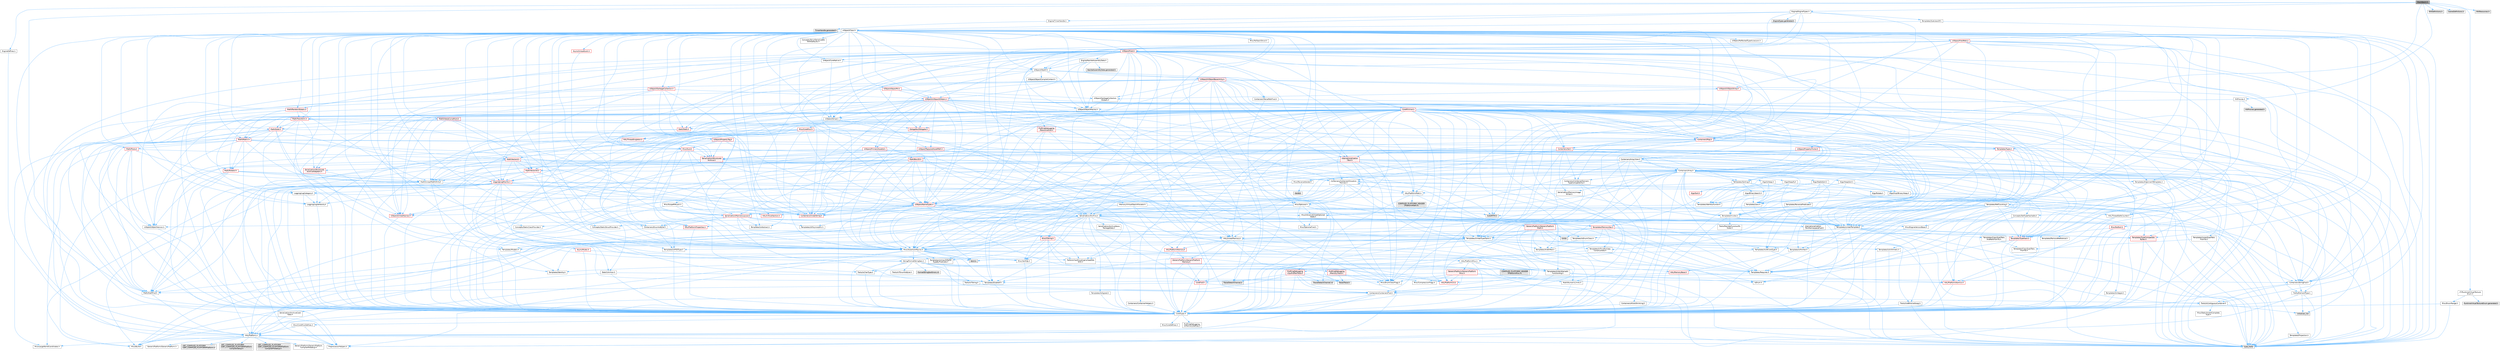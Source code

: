 digraph "MeshBatch.h"
{
 // INTERACTIVE_SVG=YES
 // LATEX_PDF_SIZE
  bgcolor="transparent";
  edge [fontname=Helvetica,fontsize=10,labelfontname=Helvetica,labelfontsize=10];
  node [fontname=Helvetica,fontsize=10,shape=box,height=0.2,width=0.4];
  Node1 [id="Node000001",label="MeshBatch.h",height=0.2,width=0.4,color="gray40", fillcolor="grey60", style="filled", fontcolor="black",tooltip=" "];
  Node1 -> Node2 [id="edge1_Node000001_Node000002",color="steelblue1",style="solid",tooltip=" "];
  Node2 [id="Node000002",label="CoreTypes.h",height=0.2,width=0.4,color="grey40", fillcolor="white", style="filled",URL="$dc/dec/CoreTypes_8h.html",tooltip=" "];
  Node2 -> Node3 [id="edge2_Node000002_Node000003",color="steelblue1",style="solid",tooltip=" "];
  Node3 [id="Node000003",label="HAL/Platform.h",height=0.2,width=0.4,color="grey40", fillcolor="white", style="filled",URL="$d9/dd0/Platform_8h.html",tooltip=" "];
  Node3 -> Node4 [id="edge3_Node000003_Node000004",color="steelblue1",style="solid",tooltip=" "];
  Node4 [id="Node000004",label="Misc/Build.h",height=0.2,width=0.4,color="grey40", fillcolor="white", style="filled",URL="$d3/dbb/Build_8h.html",tooltip=" "];
  Node3 -> Node5 [id="edge4_Node000003_Node000005",color="steelblue1",style="solid",tooltip=" "];
  Node5 [id="Node000005",label="Misc/LargeWorldCoordinates.h",height=0.2,width=0.4,color="grey40", fillcolor="white", style="filled",URL="$d2/dcb/LargeWorldCoordinates_8h.html",tooltip=" "];
  Node3 -> Node6 [id="edge5_Node000003_Node000006",color="steelblue1",style="solid",tooltip=" "];
  Node6 [id="Node000006",label="type_traits",height=0.2,width=0.4,color="grey60", fillcolor="#E0E0E0", style="filled",tooltip=" "];
  Node3 -> Node7 [id="edge6_Node000003_Node000007",color="steelblue1",style="solid",tooltip=" "];
  Node7 [id="Node000007",label="PreprocessorHelpers.h",height=0.2,width=0.4,color="grey40", fillcolor="white", style="filled",URL="$db/ddb/PreprocessorHelpers_8h.html",tooltip=" "];
  Node3 -> Node8 [id="edge7_Node000003_Node000008",color="steelblue1",style="solid",tooltip=" "];
  Node8 [id="Node000008",label="UBT_COMPILED_PLATFORM\l/UBT_COMPILED_PLATFORMPlatform\lCompilerPreSetup.h",height=0.2,width=0.4,color="grey60", fillcolor="#E0E0E0", style="filled",tooltip=" "];
  Node3 -> Node9 [id="edge8_Node000003_Node000009",color="steelblue1",style="solid",tooltip=" "];
  Node9 [id="Node000009",label="GenericPlatform/GenericPlatform\lCompilerPreSetup.h",height=0.2,width=0.4,color="grey40", fillcolor="white", style="filled",URL="$d9/dc8/GenericPlatformCompilerPreSetup_8h.html",tooltip=" "];
  Node3 -> Node10 [id="edge9_Node000003_Node000010",color="steelblue1",style="solid",tooltip=" "];
  Node10 [id="Node000010",label="GenericPlatform/GenericPlatform.h",height=0.2,width=0.4,color="grey40", fillcolor="white", style="filled",URL="$d6/d84/GenericPlatform_8h.html",tooltip=" "];
  Node3 -> Node11 [id="edge10_Node000003_Node000011",color="steelblue1",style="solid",tooltip=" "];
  Node11 [id="Node000011",label="UBT_COMPILED_PLATFORM\l/UBT_COMPILED_PLATFORMPlatform.h",height=0.2,width=0.4,color="grey60", fillcolor="#E0E0E0", style="filled",tooltip=" "];
  Node3 -> Node12 [id="edge11_Node000003_Node000012",color="steelblue1",style="solid",tooltip=" "];
  Node12 [id="Node000012",label="UBT_COMPILED_PLATFORM\l/UBT_COMPILED_PLATFORMPlatform\lCompilerSetup.h",height=0.2,width=0.4,color="grey60", fillcolor="#E0E0E0", style="filled",tooltip=" "];
  Node2 -> Node13 [id="edge12_Node000002_Node000013",color="steelblue1",style="solid",tooltip=" "];
  Node13 [id="Node000013",label="ProfilingDebugging\l/UMemoryDefines.h",height=0.2,width=0.4,color="grey40", fillcolor="white", style="filled",URL="$d2/da2/UMemoryDefines_8h.html",tooltip=" "];
  Node2 -> Node14 [id="edge13_Node000002_Node000014",color="steelblue1",style="solid",tooltip=" "];
  Node14 [id="Node000014",label="Misc/CoreMiscDefines.h",height=0.2,width=0.4,color="grey40", fillcolor="white", style="filled",URL="$da/d38/CoreMiscDefines_8h.html",tooltip=" "];
  Node14 -> Node3 [id="edge14_Node000014_Node000003",color="steelblue1",style="solid",tooltip=" "];
  Node14 -> Node7 [id="edge15_Node000014_Node000007",color="steelblue1",style="solid",tooltip=" "];
  Node2 -> Node15 [id="edge16_Node000002_Node000015",color="steelblue1",style="solid",tooltip=" "];
  Node15 [id="Node000015",label="Misc/CoreDefines.h",height=0.2,width=0.4,color="grey40", fillcolor="white", style="filled",URL="$d3/dd2/CoreDefines_8h.html",tooltip=" "];
  Node1 -> Node16 [id="edge17_Node000001_Node000016",color="steelblue1",style="solid",tooltip=" "];
  Node16 [id="Node000016",label="Containers/ArrayView.h",height=0.2,width=0.4,color="grey40", fillcolor="white", style="filled",URL="$d7/df4/ArrayView_8h.html",tooltip=" "];
  Node16 -> Node2 [id="edge18_Node000016_Node000002",color="steelblue1",style="solid",tooltip=" "];
  Node16 -> Node17 [id="edge19_Node000016_Node000017",color="steelblue1",style="solid",tooltip=" "];
  Node17 [id="Node000017",label="Containers/ContainersFwd.h",height=0.2,width=0.4,color="grey40", fillcolor="white", style="filled",URL="$d4/d0a/ContainersFwd_8h.html",tooltip=" "];
  Node17 -> Node3 [id="edge20_Node000017_Node000003",color="steelblue1",style="solid",tooltip=" "];
  Node17 -> Node2 [id="edge21_Node000017_Node000002",color="steelblue1",style="solid",tooltip=" "];
  Node17 -> Node18 [id="edge22_Node000017_Node000018",color="steelblue1",style="solid",tooltip=" "];
  Node18 [id="Node000018",label="Traits/IsContiguousContainer.h",height=0.2,width=0.4,color="grey40", fillcolor="white", style="filled",URL="$d5/d3c/IsContiguousContainer_8h.html",tooltip=" "];
  Node18 -> Node2 [id="edge23_Node000018_Node000002",color="steelblue1",style="solid",tooltip=" "];
  Node18 -> Node19 [id="edge24_Node000018_Node000019",color="steelblue1",style="solid",tooltip=" "];
  Node19 [id="Node000019",label="Misc/StaticAssertComplete\lType.h",height=0.2,width=0.4,color="grey40", fillcolor="white", style="filled",URL="$d5/d4e/StaticAssertCompleteType_8h.html",tooltip=" "];
  Node18 -> Node20 [id="edge25_Node000018_Node000020",color="steelblue1",style="solid",tooltip=" "];
  Node20 [id="Node000020",label="initializer_list",height=0.2,width=0.4,color="grey60", fillcolor="#E0E0E0", style="filled",tooltip=" "];
  Node16 -> Node21 [id="edge26_Node000016_Node000021",color="steelblue1",style="solid",tooltip=" "];
  Node21 [id="Node000021",label="Misc/AssertionMacros.h",height=0.2,width=0.4,color="grey40", fillcolor="white", style="filled",URL="$d0/dfa/AssertionMacros_8h.html",tooltip=" "];
  Node21 -> Node2 [id="edge27_Node000021_Node000002",color="steelblue1",style="solid",tooltip=" "];
  Node21 -> Node3 [id="edge28_Node000021_Node000003",color="steelblue1",style="solid",tooltip=" "];
  Node21 -> Node22 [id="edge29_Node000021_Node000022",color="steelblue1",style="solid",tooltip=" "];
  Node22 [id="Node000022",label="HAL/PlatformMisc.h",height=0.2,width=0.4,color="grey40", fillcolor="white", style="filled",URL="$d0/df5/PlatformMisc_8h.html",tooltip=" "];
  Node22 -> Node2 [id="edge30_Node000022_Node000002",color="steelblue1",style="solid",tooltip=" "];
  Node22 -> Node23 [id="edge31_Node000022_Node000023",color="steelblue1",style="solid",tooltip=" "];
  Node23 [id="Node000023",label="GenericPlatform/GenericPlatform\lMisc.h",height=0.2,width=0.4,color="red", fillcolor="#FFF0F0", style="filled",URL="$db/d9a/GenericPlatformMisc_8h.html",tooltip=" "];
  Node23 -> Node24 [id="edge32_Node000023_Node000024",color="steelblue1",style="solid",tooltip=" "];
  Node24 [id="Node000024",label="Containers/StringFwd.h",height=0.2,width=0.4,color="grey40", fillcolor="white", style="filled",URL="$df/d37/StringFwd_8h.html",tooltip=" "];
  Node24 -> Node2 [id="edge33_Node000024_Node000002",color="steelblue1",style="solid",tooltip=" "];
  Node24 -> Node25 [id="edge34_Node000024_Node000025",color="steelblue1",style="solid",tooltip=" "];
  Node25 [id="Node000025",label="Traits/ElementType.h",height=0.2,width=0.4,color="grey40", fillcolor="white", style="filled",URL="$d5/d4f/ElementType_8h.html",tooltip=" "];
  Node25 -> Node3 [id="edge35_Node000025_Node000003",color="steelblue1",style="solid",tooltip=" "];
  Node25 -> Node20 [id="edge36_Node000025_Node000020",color="steelblue1",style="solid",tooltip=" "];
  Node25 -> Node6 [id="edge37_Node000025_Node000006",color="steelblue1",style="solid",tooltip=" "];
  Node24 -> Node18 [id="edge38_Node000024_Node000018",color="steelblue1",style="solid",tooltip=" "];
  Node23 -> Node26 [id="edge39_Node000023_Node000026",color="steelblue1",style="solid",tooltip=" "];
  Node26 [id="Node000026",label="CoreFwd.h",height=0.2,width=0.4,color="red", fillcolor="#FFF0F0", style="filled",URL="$d1/d1e/CoreFwd_8h.html",tooltip=" "];
  Node26 -> Node2 [id="edge40_Node000026_Node000002",color="steelblue1",style="solid",tooltip=" "];
  Node26 -> Node17 [id="edge41_Node000026_Node000017",color="steelblue1",style="solid",tooltip=" "];
  Node26 -> Node27 [id="edge42_Node000026_Node000027",color="steelblue1",style="solid",tooltip=" "];
  Node27 [id="Node000027",label="Math/MathFwd.h",height=0.2,width=0.4,color="grey40", fillcolor="white", style="filled",URL="$d2/d10/MathFwd_8h.html",tooltip=" "];
  Node27 -> Node3 [id="edge43_Node000027_Node000003",color="steelblue1",style="solid",tooltip=" "];
  Node23 -> Node2 [id="edge44_Node000023_Node000002",color="steelblue1",style="solid",tooltip=" "];
  Node23 -> Node30 [id="edge45_Node000023_Node000030",color="steelblue1",style="solid",tooltip=" "];
  Node30 [id="Node000030",label="HAL/PlatformCrt.h",height=0.2,width=0.4,color="red", fillcolor="#FFF0F0", style="filled",URL="$d8/d75/PlatformCrt_8h.html",tooltip=" "];
  Node23 -> Node40 [id="edge46_Node000023_Node000040",color="steelblue1",style="solid",tooltip=" "];
  Node40 [id="Node000040",label="Math/NumericLimits.h",height=0.2,width=0.4,color="grey40", fillcolor="white", style="filled",URL="$df/d1b/NumericLimits_8h.html",tooltip=" "];
  Node40 -> Node2 [id="edge47_Node000040_Node000002",color="steelblue1",style="solid",tooltip=" "];
  Node23 -> Node41 [id="edge48_Node000023_Node000041",color="steelblue1",style="solid",tooltip=" "];
  Node41 [id="Node000041",label="Misc/CompressionFlags.h",height=0.2,width=0.4,color="grey40", fillcolor="white", style="filled",URL="$d9/d76/CompressionFlags_8h.html",tooltip=" "];
  Node23 -> Node42 [id="edge49_Node000023_Node000042",color="steelblue1",style="solid",tooltip=" "];
  Node42 [id="Node000042",label="Misc/EnumClassFlags.h",height=0.2,width=0.4,color="grey40", fillcolor="white", style="filled",URL="$d8/de7/EnumClassFlags_8h.html",tooltip=" "];
  Node22 -> Node45 [id="edge50_Node000022_Node000045",color="steelblue1",style="solid",tooltip=" "];
  Node45 [id="Node000045",label="COMPILED_PLATFORM_HEADER\l(PlatformMisc.h)",height=0.2,width=0.4,color="grey60", fillcolor="#E0E0E0", style="filled",tooltip=" "];
  Node22 -> Node46 [id="edge51_Node000022_Node000046",color="steelblue1",style="solid",tooltip=" "];
  Node46 [id="Node000046",label="ProfilingDebugging\l/CpuProfilerTrace.h",height=0.2,width=0.4,color="red", fillcolor="#FFF0F0", style="filled",URL="$da/dcb/CpuProfilerTrace_8h.html",tooltip=" "];
  Node46 -> Node2 [id="edge52_Node000046_Node000002",color="steelblue1",style="solid",tooltip=" "];
  Node46 -> Node17 [id="edge53_Node000046_Node000017",color="steelblue1",style="solid",tooltip=" "];
  Node46 -> Node47 [id="edge54_Node000046_Node000047",color="steelblue1",style="solid",tooltip=" "];
  Node47 [id="Node000047",label="HAL/PlatformAtomics.h",height=0.2,width=0.4,color="red", fillcolor="#FFF0F0", style="filled",URL="$d3/d36/PlatformAtomics_8h.html",tooltip=" "];
  Node47 -> Node2 [id="edge55_Node000047_Node000002",color="steelblue1",style="solid",tooltip=" "];
  Node46 -> Node7 [id="edge56_Node000046_Node000007",color="steelblue1",style="solid",tooltip=" "];
  Node46 -> Node4 [id="edge57_Node000046_Node000004",color="steelblue1",style="solid",tooltip=" "];
  Node46 -> Node51 [id="edge58_Node000046_Node000051",color="steelblue1",style="solid",tooltip=" "];
  Node51 [id="Node000051",label="Trace/Detail/Channel.h",height=0.2,width=0.4,color="grey60", fillcolor="#E0E0E0", style="filled",tooltip=" "];
  Node46 -> Node52 [id="edge59_Node000046_Node000052",color="steelblue1",style="solid",tooltip=" "];
  Node52 [id="Node000052",label="Trace/Detail/Channel.inl",height=0.2,width=0.4,color="grey60", fillcolor="#E0E0E0", style="filled",tooltip=" "];
  Node46 -> Node53 [id="edge60_Node000046_Node000053",color="steelblue1",style="solid",tooltip=" "];
  Node53 [id="Node000053",label="Trace/Trace.h",height=0.2,width=0.4,color="grey60", fillcolor="#E0E0E0", style="filled",tooltip=" "];
  Node21 -> Node7 [id="edge61_Node000021_Node000007",color="steelblue1",style="solid",tooltip=" "];
  Node21 -> Node54 [id="edge62_Node000021_Node000054",color="steelblue1",style="solid",tooltip=" "];
  Node54 [id="Node000054",label="Templates/EnableIf.h",height=0.2,width=0.4,color="grey40", fillcolor="white", style="filled",URL="$d7/d60/EnableIf_8h.html",tooltip=" "];
  Node54 -> Node2 [id="edge63_Node000054_Node000002",color="steelblue1",style="solid",tooltip=" "];
  Node21 -> Node55 [id="edge64_Node000021_Node000055",color="steelblue1",style="solid",tooltip=" "];
  Node55 [id="Node000055",label="Templates/IsArrayOrRefOf\lTypeByPredicate.h",height=0.2,width=0.4,color="grey40", fillcolor="white", style="filled",URL="$d6/da1/IsArrayOrRefOfTypeByPredicate_8h.html",tooltip=" "];
  Node55 -> Node2 [id="edge65_Node000055_Node000002",color="steelblue1",style="solid",tooltip=" "];
  Node21 -> Node56 [id="edge66_Node000021_Node000056",color="steelblue1",style="solid",tooltip=" "];
  Node56 [id="Node000056",label="Templates/IsValidVariadic\lFunctionArg.h",height=0.2,width=0.4,color="grey40", fillcolor="white", style="filled",URL="$d0/dc8/IsValidVariadicFunctionArg_8h.html",tooltip=" "];
  Node56 -> Node2 [id="edge67_Node000056_Node000002",color="steelblue1",style="solid",tooltip=" "];
  Node56 -> Node57 [id="edge68_Node000056_Node000057",color="steelblue1",style="solid",tooltip=" "];
  Node57 [id="Node000057",label="IsEnum.h",height=0.2,width=0.4,color="grey40", fillcolor="white", style="filled",URL="$d4/de5/IsEnum_8h.html",tooltip=" "];
  Node56 -> Node6 [id="edge69_Node000056_Node000006",color="steelblue1",style="solid",tooltip=" "];
  Node21 -> Node58 [id="edge70_Node000021_Node000058",color="steelblue1",style="solid",tooltip=" "];
  Node58 [id="Node000058",label="Traits/IsCharEncodingCompatible\lWith.h",height=0.2,width=0.4,color="grey40", fillcolor="white", style="filled",URL="$df/dd1/IsCharEncodingCompatibleWith_8h.html",tooltip=" "];
  Node58 -> Node6 [id="edge71_Node000058_Node000006",color="steelblue1",style="solid",tooltip=" "];
  Node58 -> Node59 [id="edge72_Node000058_Node000059",color="steelblue1",style="solid",tooltip=" "];
  Node59 [id="Node000059",label="Traits/IsCharType.h",height=0.2,width=0.4,color="grey40", fillcolor="white", style="filled",URL="$db/d51/IsCharType_8h.html",tooltip=" "];
  Node59 -> Node2 [id="edge73_Node000059_Node000002",color="steelblue1",style="solid",tooltip=" "];
  Node21 -> Node60 [id="edge74_Node000021_Node000060",color="steelblue1",style="solid",tooltip=" "];
  Node60 [id="Node000060",label="Misc/VarArgs.h",height=0.2,width=0.4,color="grey40", fillcolor="white", style="filled",URL="$d5/d6f/VarArgs_8h.html",tooltip=" "];
  Node60 -> Node2 [id="edge75_Node000060_Node000002",color="steelblue1",style="solid",tooltip=" "];
  Node21 -> Node61 [id="edge76_Node000021_Node000061",color="steelblue1",style="solid",tooltip=" "];
  Node61 [id="Node000061",label="String/FormatStringSan.h",height=0.2,width=0.4,color="grey40", fillcolor="white", style="filled",URL="$d3/d8b/FormatStringSan_8h.html",tooltip=" "];
  Node61 -> Node6 [id="edge77_Node000061_Node000006",color="steelblue1",style="solid",tooltip=" "];
  Node61 -> Node2 [id="edge78_Node000061_Node000002",color="steelblue1",style="solid",tooltip=" "];
  Node61 -> Node62 [id="edge79_Node000061_Node000062",color="steelblue1",style="solid",tooltip=" "];
  Node62 [id="Node000062",label="Templates/Requires.h",height=0.2,width=0.4,color="grey40", fillcolor="white", style="filled",URL="$dc/d96/Requires_8h.html",tooltip=" "];
  Node62 -> Node54 [id="edge80_Node000062_Node000054",color="steelblue1",style="solid",tooltip=" "];
  Node62 -> Node6 [id="edge81_Node000062_Node000006",color="steelblue1",style="solid",tooltip=" "];
  Node61 -> Node63 [id="edge82_Node000061_Node000063",color="steelblue1",style="solid",tooltip=" "];
  Node63 [id="Node000063",label="Templates/Identity.h",height=0.2,width=0.4,color="grey40", fillcolor="white", style="filled",URL="$d0/dd5/Identity_8h.html",tooltip=" "];
  Node61 -> Node56 [id="edge83_Node000061_Node000056",color="steelblue1",style="solid",tooltip=" "];
  Node61 -> Node59 [id="edge84_Node000061_Node000059",color="steelblue1",style="solid",tooltip=" "];
  Node61 -> Node64 [id="edge85_Node000061_Node000064",color="steelblue1",style="solid",tooltip=" "];
  Node64 [id="Node000064",label="Traits/IsTEnumAsByte.h",height=0.2,width=0.4,color="grey40", fillcolor="white", style="filled",URL="$d1/de6/IsTEnumAsByte_8h.html",tooltip=" "];
  Node61 -> Node65 [id="edge86_Node000061_Node000065",color="steelblue1",style="solid",tooltip=" "];
  Node65 [id="Node000065",label="Traits/IsTString.h",height=0.2,width=0.4,color="grey40", fillcolor="white", style="filled",URL="$d0/df8/IsTString_8h.html",tooltip=" "];
  Node65 -> Node17 [id="edge87_Node000065_Node000017",color="steelblue1",style="solid",tooltip=" "];
  Node61 -> Node17 [id="edge88_Node000061_Node000017",color="steelblue1",style="solid",tooltip=" "];
  Node61 -> Node66 [id="edge89_Node000061_Node000066",color="steelblue1",style="solid",tooltip=" "];
  Node66 [id="Node000066",label="FormatStringSanErrors.inl",height=0.2,width=0.4,color="grey60", fillcolor="#E0E0E0", style="filled",tooltip=" "];
  Node21 -> Node67 [id="edge90_Node000021_Node000067",color="steelblue1",style="solid",tooltip=" "];
  Node67 [id="Node000067",label="atomic",height=0.2,width=0.4,color="grey60", fillcolor="#E0E0E0", style="filled",tooltip=" "];
  Node16 -> Node68 [id="edge91_Node000016_Node000068",color="steelblue1",style="solid",tooltip=" "];
  Node68 [id="Node000068",label="Misc/ReverseIterate.h",height=0.2,width=0.4,color="grey40", fillcolor="white", style="filled",URL="$db/de3/ReverseIterate_8h.html",tooltip=" "];
  Node68 -> Node3 [id="edge92_Node000068_Node000003",color="steelblue1",style="solid",tooltip=" "];
  Node68 -> Node69 [id="edge93_Node000068_Node000069",color="steelblue1",style="solid",tooltip=" "];
  Node69 [id="Node000069",label="iterator",height=0.2,width=0.4,color="grey60", fillcolor="#E0E0E0", style="filled",tooltip=" "];
  Node16 -> Node70 [id="edge94_Node000016_Node000070",color="steelblue1",style="solid",tooltip=" "];
  Node70 [id="Node000070",label="Misc/IntrusiveUnsetOptional\lState.h",height=0.2,width=0.4,color="grey40", fillcolor="white", style="filled",URL="$d2/d0a/IntrusiveUnsetOptionalState_8h.html",tooltip=" "];
  Node70 -> Node71 [id="edge95_Node000070_Node000071",color="steelblue1",style="solid",tooltip=" "];
  Node71 [id="Node000071",label="Misc/OptionalFwd.h",height=0.2,width=0.4,color="grey40", fillcolor="white", style="filled",URL="$dc/d50/OptionalFwd_8h.html",tooltip=" "];
  Node16 -> Node72 [id="edge96_Node000016_Node000072",color="steelblue1",style="solid",tooltip=" "];
  Node72 [id="Node000072",label="Templates/Invoke.h",height=0.2,width=0.4,color="grey40", fillcolor="white", style="filled",URL="$d7/deb/Invoke_8h.html",tooltip=" "];
  Node72 -> Node2 [id="edge97_Node000072_Node000002",color="steelblue1",style="solid",tooltip=" "];
  Node72 -> Node73 [id="edge98_Node000072_Node000073",color="steelblue1",style="solid",tooltip=" "];
  Node73 [id="Node000073",label="Traits/MemberFunctionPtr\lOuter.h",height=0.2,width=0.4,color="grey40", fillcolor="white", style="filled",URL="$db/da7/MemberFunctionPtrOuter_8h.html",tooltip=" "];
  Node72 -> Node74 [id="edge99_Node000072_Node000074",color="steelblue1",style="solid",tooltip=" "];
  Node74 [id="Node000074",label="Templates/UnrealTemplate.h",height=0.2,width=0.4,color="grey40", fillcolor="white", style="filled",URL="$d4/d24/UnrealTemplate_8h.html",tooltip=" "];
  Node74 -> Node2 [id="edge100_Node000074_Node000002",color="steelblue1",style="solid",tooltip=" "];
  Node74 -> Node75 [id="edge101_Node000074_Node000075",color="steelblue1",style="solid",tooltip=" "];
  Node75 [id="Node000075",label="Templates/IsPointer.h",height=0.2,width=0.4,color="grey40", fillcolor="white", style="filled",URL="$d7/d05/IsPointer_8h.html",tooltip=" "];
  Node75 -> Node2 [id="edge102_Node000075_Node000002",color="steelblue1",style="solid",tooltip=" "];
  Node74 -> Node76 [id="edge103_Node000074_Node000076",color="steelblue1",style="solid",tooltip=" "];
  Node76 [id="Node000076",label="HAL/UnrealMemory.h",height=0.2,width=0.4,color="grey40", fillcolor="white", style="filled",URL="$d9/d96/UnrealMemory_8h.html",tooltip=" "];
  Node76 -> Node2 [id="edge104_Node000076_Node000002",color="steelblue1",style="solid",tooltip=" "];
  Node76 -> Node77 [id="edge105_Node000076_Node000077",color="steelblue1",style="solid",tooltip=" "];
  Node77 [id="Node000077",label="GenericPlatform/GenericPlatform\lMemory.h",height=0.2,width=0.4,color="red", fillcolor="#FFF0F0", style="filled",URL="$dd/d22/GenericPlatformMemory_8h.html",tooltip=" "];
  Node77 -> Node26 [id="edge106_Node000077_Node000026",color="steelblue1",style="solid",tooltip=" "];
  Node77 -> Node2 [id="edge107_Node000077_Node000002",color="steelblue1",style="solid",tooltip=" "];
  Node76 -> Node80 [id="edge108_Node000076_Node000080",color="steelblue1",style="solid",tooltip=" "];
  Node80 [id="Node000080",label="HAL/MemoryBase.h",height=0.2,width=0.4,color="red", fillcolor="#FFF0F0", style="filled",URL="$d6/d9f/MemoryBase_8h.html",tooltip=" "];
  Node80 -> Node2 [id="edge109_Node000080_Node000002",color="steelblue1",style="solid",tooltip=" "];
  Node80 -> Node47 [id="edge110_Node000080_Node000047",color="steelblue1",style="solid",tooltip=" "];
  Node80 -> Node30 [id="edge111_Node000080_Node000030",color="steelblue1",style="solid",tooltip=" "];
  Node76 -> Node93 [id="edge112_Node000076_Node000093",color="steelblue1",style="solid",tooltip=" "];
  Node93 [id="Node000093",label="HAL/PlatformMemory.h",height=0.2,width=0.4,color="red", fillcolor="#FFF0F0", style="filled",URL="$de/d68/PlatformMemory_8h.html",tooltip=" "];
  Node93 -> Node2 [id="edge113_Node000093_Node000002",color="steelblue1",style="solid",tooltip=" "];
  Node93 -> Node77 [id="edge114_Node000093_Node000077",color="steelblue1",style="solid",tooltip=" "];
  Node76 -> Node95 [id="edge115_Node000076_Node000095",color="steelblue1",style="solid",tooltip=" "];
  Node95 [id="Node000095",label="ProfilingDebugging\l/MemoryTrace.h",height=0.2,width=0.4,color="red", fillcolor="#FFF0F0", style="filled",URL="$da/dd7/MemoryTrace_8h.html",tooltip=" "];
  Node95 -> Node3 [id="edge116_Node000095_Node000003",color="steelblue1",style="solid",tooltip=" "];
  Node95 -> Node42 [id="edge117_Node000095_Node000042",color="steelblue1",style="solid",tooltip=" "];
  Node95 -> Node53 [id="edge118_Node000095_Node000053",color="steelblue1",style="solid",tooltip=" "];
  Node76 -> Node75 [id="edge119_Node000076_Node000075",color="steelblue1",style="solid",tooltip=" "];
  Node74 -> Node96 [id="edge120_Node000074_Node000096",color="steelblue1",style="solid",tooltip=" "];
  Node96 [id="Node000096",label="Templates/CopyQualifiers\lAndRefsFromTo.h",height=0.2,width=0.4,color="grey40", fillcolor="white", style="filled",URL="$d3/db3/CopyQualifiersAndRefsFromTo_8h.html",tooltip=" "];
  Node96 -> Node97 [id="edge121_Node000096_Node000097",color="steelblue1",style="solid",tooltip=" "];
  Node97 [id="Node000097",label="Templates/CopyQualifiers\lFromTo.h",height=0.2,width=0.4,color="grey40", fillcolor="white", style="filled",URL="$d5/db4/CopyQualifiersFromTo_8h.html",tooltip=" "];
  Node74 -> Node98 [id="edge122_Node000074_Node000098",color="steelblue1",style="solid",tooltip=" "];
  Node98 [id="Node000098",label="Templates/UnrealTypeTraits.h",height=0.2,width=0.4,color="grey40", fillcolor="white", style="filled",URL="$d2/d2d/UnrealTypeTraits_8h.html",tooltip=" "];
  Node98 -> Node2 [id="edge123_Node000098_Node000002",color="steelblue1",style="solid",tooltip=" "];
  Node98 -> Node75 [id="edge124_Node000098_Node000075",color="steelblue1",style="solid",tooltip=" "];
  Node98 -> Node21 [id="edge125_Node000098_Node000021",color="steelblue1",style="solid",tooltip=" "];
  Node98 -> Node89 [id="edge126_Node000098_Node000089",color="steelblue1",style="solid",tooltip=" "];
  Node89 [id="Node000089",label="Templates/AndOrNot.h",height=0.2,width=0.4,color="grey40", fillcolor="white", style="filled",URL="$db/d0a/AndOrNot_8h.html",tooltip=" "];
  Node89 -> Node2 [id="edge127_Node000089_Node000002",color="steelblue1",style="solid",tooltip=" "];
  Node98 -> Node54 [id="edge128_Node000098_Node000054",color="steelblue1",style="solid",tooltip=" "];
  Node98 -> Node99 [id="edge129_Node000098_Node000099",color="steelblue1",style="solid",tooltip=" "];
  Node99 [id="Node000099",label="Templates/IsArithmetic.h",height=0.2,width=0.4,color="grey40", fillcolor="white", style="filled",URL="$d2/d5d/IsArithmetic_8h.html",tooltip=" "];
  Node99 -> Node2 [id="edge130_Node000099_Node000002",color="steelblue1",style="solid",tooltip=" "];
  Node98 -> Node57 [id="edge131_Node000098_Node000057",color="steelblue1",style="solid",tooltip=" "];
  Node98 -> Node100 [id="edge132_Node000098_Node000100",color="steelblue1",style="solid",tooltip=" "];
  Node100 [id="Node000100",label="Templates/Models.h",height=0.2,width=0.4,color="grey40", fillcolor="white", style="filled",URL="$d3/d0c/Models_8h.html",tooltip=" "];
  Node100 -> Node63 [id="edge133_Node000100_Node000063",color="steelblue1",style="solid",tooltip=" "];
  Node98 -> Node101 [id="edge134_Node000098_Node000101",color="steelblue1",style="solid",tooltip=" "];
  Node101 [id="Node000101",label="Templates/IsPODType.h",height=0.2,width=0.4,color="grey40", fillcolor="white", style="filled",URL="$d7/db1/IsPODType_8h.html",tooltip=" "];
  Node101 -> Node2 [id="edge135_Node000101_Node000002",color="steelblue1",style="solid",tooltip=" "];
  Node98 -> Node102 [id="edge136_Node000098_Node000102",color="steelblue1",style="solid",tooltip=" "];
  Node102 [id="Node000102",label="Templates/IsUECoreType.h",height=0.2,width=0.4,color="grey40", fillcolor="white", style="filled",URL="$d1/db8/IsUECoreType_8h.html",tooltip=" "];
  Node102 -> Node2 [id="edge137_Node000102_Node000002",color="steelblue1",style="solid",tooltip=" "];
  Node102 -> Node6 [id="edge138_Node000102_Node000006",color="steelblue1",style="solid",tooltip=" "];
  Node98 -> Node90 [id="edge139_Node000098_Node000090",color="steelblue1",style="solid",tooltip=" "];
  Node90 [id="Node000090",label="Templates/IsTriviallyCopy\lConstructible.h",height=0.2,width=0.4,color="grey40", fillcolor="white", style="filled",URL="$d3/d78/IsTriviallyCopyConstructible_8h.html",tooltip=" "];
  Node90 -> Node2 [id="edge140_Node000090_Node000002",color="steelblue1",style="solid",tooltip=" "];
  Node90 -> Node6 [id="edge141_Node000090_Node000006",color="steelblue1",style="solid",tooltip=" "];
  Node74 -> Node103 [id="edge142_Node000074_Node000103",color="steelblue1",style="solid",tooltip=" "];
  Node103 [id="Node000103",label="Templates/RemoveReference.h",height=0.2,width=0.4,color="grey40", fillcolor="white", style="filled",URL="$da/dbe/RemoveReference_8h.html",tooltip=" "];
  Node103 -> Node2 [id="edge143_Node000103_Node000002",color="steelblue1",style="solid",tooltip=" "];
  Node74 -> Node62 [id="edge144_Node000074_Node000062",color="steelblue1",style="solid",tooltip=" "];
  Node74 -> Node104 [id="edge145_Node000074_Node000104",color="steelblue1",style="solid",tooltip=" "];
  Node104 [id="Node000104",label="Templates/TypeCompatible\lBytes.h",height=0.2,width=0.4,color="red", fillcolor="#FFF0F0", style="filled",URL="$df/d0a/TypeCompatibleBytes_8h.html",tooltip=" "];
  Node104 -> Node2 [id="edge146_Node000104_Node000002",color="steelblue1",style="solid",tooltip=" "];
  Node104 -> Node6 [id="edge147_Node000104_Node000006",color="steelblue1",style="solid",tooltip=" "];
  Node74 -> Node63 [id="edge148_Node000074_Node000063",color="steelblue1",style="solid",tooltip=" "];
  Node74 -> Node18 [id="edge149_Node000074_Node000018",color="steelblue1",style="solid",tooltip=" "];
  Node74 -> Node105 [id="edge150_Node000074_Node000105",color="steelblue1",style="solid",tooltip=" "];
  Node105 [id="Node000105",label="Traits/UseBitwiseSwap.h",height=0.2,width=0.4,color="grey40", fillcolor="white", style="filled",URL="$db/df3/UseBitwiseSwap_8h.html",tooltip=" "];
  Node105 -> Node2 [id="edge151_Node000105_Node000002",color="steelblue1",style="solid",tooltip=" "];
  Node105 -> Node6 [id="edge152_Node000105_Node000006",color="steelblue1",style="solid",tooltip=" "];
  Node74 -> Node6 [id="edge153_Node000074_Node000006",color="steelblue1",style="solid",tooltip=" "];
  Node72 -> Node6 [id="edge154_Node000072_Node000006",color="steelblue1",style="solid",tooltip=" "];
  Node16 -> Node98 [id="edge155_Node000016_Node000098",color="steelblue1",style="solid",tooltip=" "];
  Node16 -> Node25 [id="edge156_Node000016_Node000025",color="steelblue1",style="solid",tooltip=" "];
  Node16 -> Node106 [id="edge157_Node000016_Node000106",color="steelblue1",style="solid",tooltip=" "];
  Node106 [id="Node000106",label="Containers/Array.h",height=0.2,width=0.4,color="grey40", fillcolor="white", style="filled",URL="$df/dd0/Array_8h.html",tooltip=" "];
  Node106 -> Node2 [id="edge158_Node000106_Node000002",color="steelblue1",style="solid",tooltip=" "];
  Node106 -> Node21 [id="edge159_Node000106_Node000021",color="steelblue1",style="solid",tooltip=" "];
  Node106 -> Node70 [id="edge160_Node000106_Node000070",color="steelblue1",style="solid",tooltip=" "];
  Node106 -> Node68 [id="edge161_Node000106_Node000068",color="steelblue1",style="solid",tooltip=" "];
  Node106 -> Node76 [id="edge162_Node000106_Node000076",color="steelblue1",style="solid",tooltip=" "];
  Node106 -> Node98 [id="edge163_Node000106_Node000098",color="steelblue1",style="solid",tooltip=" "];
  Node106 -> Node74 [id="edge164_Node000106_Node000074",color="steelblue1",style="solid",tooltip=" "];
  Node106 -> Node107 [id="edge165_Node000106_Node000107",color="steelblue1",style="solid",tooltip=" "];
  Node107 [id="Node000107",label="Containers/AllowShrinking.h",height=0.2,width=0.4,color="grey40", fillcolor="white", style="filled",URL="$d7/d1a/AllowShrinking_8h.html",tooltip=" "];
  Node107 -> Node2 [id="edge166_Node000107_Node000002",color="steelblue1",style="solid",tooltip=" "];
  Node106 -> Node108 [id="edge167_Node000106_Node000108",color="steelblue1",style="solid",tooltip=" "];
  Node108 [id="Node000108",label="Containers/ContainerAllocation\lPolicies.h",height=0.2,width=0.4,color="grey40", fillcolor="white", style="filled",URL="$d7/dff/ContainerAllocationPolicies_8h.html",tooltip=" "];
  Node108 -> Node2 [id="edge168_Node000108_Node000002",color="steelblue1",style="solid",tooltip=" "];
  Node108 -> Node109 [id="edge169_Node000108_Node000109",color="steelblue1",style="solid",tooltip=" "];
  Node109 [id="Node000109",label="Containers/ContainerHelpers.h",height=0.2,width=0.4,color="grey40", fillcolor="white", style="filled",URL="$d7/d33/ContainerHelpers_8h.html",tooltip=" "];
  Node109 -> Node2 [id="edge170_Node000109_Node000002",color="steelblue1",style="solid",tooltip=" "];
  Node108 -> Node108 [id="edge171_Node000108_Node000108",color="steelblue1",style="solid",tooltip=" "];
  Node108 -> Node110 [id="edge172_Node000108_Node000110",color="steelblue1",style="solid",tooltip=" "];
  Node110 [id="Node000110",label="HAL/PlatformMath.h",height=0.2,width=0.4,color="grey40", fillcolor="white", style="filled",URL="$dc/d53/PlatformMath_8h.html",tooltip=" "];
  Node110 -> Node2 [id="edge173_Node000110_Node000002",color="steelblue1",style="solid",tooltip=" "];
  Node110 -> Node111 [id="edge174_Node000110_Node000111",color="steelblue1",style="solid",tooltip=" "];
  Node111 [id="Node000111",label="GenericPlatform/GenericPlatform\lMath.h",height=0.2,width=0.4,color="red", fillcolor="#FFF0F0", style="filled",URL="$d5/d79/GenericPlatformMath_8h.html",tooltip=" "];
  Node111 -> Node2 [id="edge175_Node000111_Node000002",color="steelblue1",style="solid",tooltip=" "];
  Node111 -> Node17 [id="edge176_Node000111_Node000017",color="steelblue1",style="solid",tooltip=" "];
  Node111 -> Node30 [id="edge177_Node000111_Node000030",color="steelblue1",style="solid",tooltip=" "];
  Node111 -> Node89 [id="edge178_Node000111_Node000089",color="steelblue1",style="solid",tooltip=" "];
  Node111 -> Node98 [id="edge179_Node000111_Node000098",color="steelblue1",style="solid",tooltip=" "];
  Node111 -> Node62 [id="edge180_Node000111_Node000062",color="steelblue1",style="solid",tooltip=" "];
  Node111 -> Node104 [id="edge181_Node000111_Node000104",color="steelblue1",style="solid",tooltip=" "];
  Node111 -> Node116 [id="edge182_Node000111_Node000116",color="steelblue1",style="solid",tooltip=" "];
  Node116 [id="Node000116",label="limits",height=0.2,width=0.4,color="grey60", fillcolor="#E0E0E0", style="filled",tooltip=" "];
  Node111 -> Node6 [id="edge183_Node000111_Node000006",color="steelblue1",style="solid",tooltip=" "];
  Node110 -> Node117 [id="edge184_Node000110_Node000117",color="steelblue1",style="solid",tooltip=" "];
  Node117 [id="Node000117",label="COMPILED_PLATFORM_HEADER\l(PlatformMath.h)",height=0.2,width=0.4,color="grey60", fillcolor="#E0E0E0", style="filled",tooltip=" "];
  Node108 -> Node76 [id="edge185_Node000108_Node000076",color="steelblue1",style="solid",tooltip=" "];
  Node108 -> Node40 [id="edge186_Node000108_Node000040",color="steelblue1",style="solid",tooltip=" "];
  Node108 -> Node21 [id="edge187_Node000108_Node000021",color="steelblue1",style="solid",tooltip=" "];
  Node108 -> Node118 [id="edge188_Node000108_Node000118",color="steelblue1",style="solid",tooltip=" "];
  Node118 [id="Node000118",label="Templates/IsPolymorphic.h",height=0.2,width=0.4,color="grey40", fillcolor="white", style="filled",URL="$dc/d20/IsPolymorphic_8h.html",tooltip=" "];
  Node108 -> Node119 [id="edge189_Node000108_Node000119",color="steelblue1",style="solid",tooltip=" "];
  Node119 [id="Node000119",label="Templates/MemoryOps.h",height=0.2,width=0.4,color="red", fillcolor="#FFF0F0", style="filled",URL="$db/dea/MemoryOps_8h.html",tooltip=" "];
  Node119 -> Node2 [id="edge190_Node000119_Node000002",color="steelblue1",style="solid",tooltip=" "];
  Node119 -> Node76 [id="edge191_Node000119_Node000076",color="steelblue1",style="solid",tooltip=" "];
  Node119 -> Node90 [id="edge192_Node000119_Node000090",color="steelblue1",style="solid",tooltip=" "];
  Node119 -> Node62 [id="edge193_Node000119_Node000062",color="steelblue1",style="solid",tooltip=" "];
  Node119 -> Node98 [id="edge194_Node000119_Node000098",color="steelblue1",style="solid",tooltip=" "];
  Node119 -> Node105 [id="edge195_Node000119_Node000105",color="steelblue1",style="solid",tooltip=" "];
  Node119 -> Node6 [id="edge196_Node000119_Node000006",color="steelblue1",style="solid",tooltip=" "];
  Node108 -> Node104 [id="edge197_Node000108_Node000104",color="steelblue1",style="solid",tooltip=" "];
  Node108 -> Node6 [id="edge198_Node000108_Node000006",color="steelblue1",style="solid",tooltip=" "];
  Node106 -> Node120 [id="edge199_Node000106_Node000120",color="steelblue1",style="solid",tooltip=" "];
  Node120 [id="Node000120",label="Containers/ContainerElement\lTypeCompatibility.h",height=0.2,width=0.4,color="grey40", fillcolor="white", style="filled",URL="$df/ddf/ContainerElementTypeCompatibility_8h.html",tooltip=" "];
  Node120 -> Node2 [id="edge200_Node000120_Node000002",color="steelblue1",style="solid",tooltip=" "];
  Node120 -> Node98 [id="edge201_Node000120_Node000098",color="steelblue1",style="solid",tooltip=" "];
  Node106 -> Node121 [id="edge202_Node000106_Node000121",color="steelblue1",style="solid",tooltip=" "];
  Node121 [id="Node000121",label="Serialization/Archive.h",height=0.2,width=0.4,color="grey40", fillcolor="white", style="filled",URL="$d7/d3b/Archive_8h.html",tooltip=" "];
  Node121 -> Node26 [id="edge203_Node000121_Node000026",color="steelblue1",style="solid",tooltip=" "];
  Node121 -> Node2 [id="edge204_Node000121_Node000002",color="steelblue1",style="solid",tooltip=" "];
  Node121 -> Node122 [id="edge205_Node000121_Node000122",color="steelblue1",style="solid",tooltip=" "];
  Node122 [id="Node000122",label="HAL/PlatformProperties.h",height=0.2,width=0.4,color="red", fillcolor="#FFF0F0", style="filled",URL="$d9/db0/PlatformProperties_8h.html",tooltip=" "];
  Node122 -> Node2 [id="edge206_Node000122_Node000002",color="steelblue1",style="solid",tooltip=" "];
  Node121 -> Node125 [id="edge207_Node000121_Node000125",color="steelblue1",style="solid",tooltip=" "];
  Node125 [id="Node000125",label="Internationalization\l/TextNamespaceFwd.h",height=0.2,width=0.4,color="grey40", fillcolor="white", style="filled",URL="$d8/d97/TextNamespaceFwd_8h.html",tooltip=" "];
  Node125 -> Node2 [id="edge208_Node000125_Node000002",color="steelblue1",style="solid",tooltip=" "];
  Node121 -> Node27 [id="edge209_Node000121_Node000027",color="steelblue1",style="solid",tooltip=" "];
  Node121 -> Node21 [id="edge210_Node000121_Node000021",color="steelblue1",style="solid",tooltip=" "];
  Node121 -> Node4 [id="edge211_Node000121_Node000004",color="steelblue1",style="solid",tooltip=" "];
  Node121 -> Node41 [id="edge212_Node000121_Node000041",color="steelblue1",style="solid",tooltip=" "];
  Node121 -> Node126 [id="edge213_Node000121_Node000126",color="steelblue1",style="solid",tooltip=" "];
  Node126 [id="Node000126",label="Misc/EngineVersionBase.h",height=0.2,width=0.4,color="grey40", fillcolor="white", style="filled",URL="$d5/d2b/EngineVersionBase_8h.html",tooltip=" "];
  Node126 -> Node2 [id="edge214_Node000126_Node000002",color="steelblue1",style="solid",tooltip=" "];
  Node121 -> Node60 [id="edge215_Node000121_Node000060",color="steelblue1",style="solid",tooltip=" "];
  Node121 -> Node127 [id="edge216_Node000121_Node000127",color="steelblue1",style="solid",tooltip=" "];
  Node127 [id="Node000127",label="Serialization/ArchiveCook\lData.h",height=0.2,width=0.4,color="grey40", fillcolor="white", style="filled",URL="$dc/db6/ArchiveCookData_8h.html",tooltip=" "];
  Node127 -> Node3 [id="edge217_Node000127_Node000003",color="steelblue1",style="solid",tooltip=" "];
  Node121 -> Node128 [id="edge218_Node000121_Node000128",color="steelblue1",style="solid",tooltip=" "];
  Node128 [id="Node000128",label="Serialization/ArchiveSave\lPackageData.h",height=0.2,width=0.4,color="grey40", fillcolor="white", style="filled",URL="$d1/d37/ArchiveSavePackageData_8h.html",tooltip=" "];
  Node121 -> Node54 [id="edge219_Node000121_Node000054",color="steelblue1",style="solid",tooltip=" "];
  Node121 -> Node55 [id="edge220_Node000121_Node000055",color="steelblue1",style="solid",tooltip=" "];
  Node121 -> Node129 [id="edge221_Node000121_Node000129",color="steelblue1",style="solid",tooltip=" "];
  Node129 [id="Node000129",label="Templates/IsEnumClass.h",height=0.2,width=0.4,color="grey40", fillcolor="white", style="filled",URL="$d7/d15/IsEnumClass_8h.html",tooltip=" "];
  Node129 -> Node2 [id="edge222_Node000129_Node000002",color="steelblue1",style="solid",tooltip=" "];
  Node129 -> Node89 [id="edge223_Node000129_Node000089",color="steelblue1",style="solid",tooltip=" "];
  Node121 -> Node115 [id="edge224_Node000121_Node000115",color="steelblue1",style="solid",tooltip=" "];
  Node115 [id="Node000115",label="Templates/IsSigned.h",height=0.2,width=0.4,color="grey40", fillcolor="white", style="filled",URL="$d8/dd8/IsSigned_8h.html",tooltip=" "];
  Node115 -> Node2 [id="edge225_Node000115_Node000002",color="steelblue1",style="solid",tooltip=" "];
  Node121 -> Node56 [id="edge226_Node000121_Node000056",color="steelblue1",style="solid",tooltip=" "];
  Node121 -> Node74 [id="edge227_Node000121_Node000074",color="steelblue1",style="solid",tooltip=" "];
  Node121 -> Node58 [id="edge228_Node000121_Node000058",color="steelblue1",style="solid",tooltip=" "];
  Node121 -> Node130 [id="edge229_Node000121_Node000130",color="steelblue1",style="solid",tooltip=" "];
  Node130 [id="Node000130",label="UObject/ObjectVersion.h",height=0.2,width=0.4,color="grey40", fillcolor="white", style="filled",URL="$da/d63/ObjectVersion_8h.html",tooltip=" "];
  Node130 -> Node2 [id="edge230_Node000130_Node000002",color="steelblue1",style="solid",tooltip=" "];
  Node106 -> Node131 [id="edge231_Node000106_Node000131",color="steelblue1",style="solid",tooltip=" "];
  Node131 [id="Node000131",label="Serialization/MemoryImage\lWriter.h",height=0.2,width=0.4,color="grey40", fillcolor="white", style="filled",URL="$d0/d08/MemoryImageWriter_8h.html",tooltip=" "];
  Node131 -> Node2 [id="edge232_Node000131_Node000002",color="steelblue1",style="solid",tooltip=" "];
  Node131 -> Node132 [id="edge233_Node000131_Node000132",color="steelblue1",style="solid",tooltip=" "];
  Node132 [id="Node000132",label="Serialization/MemoryLayout.h",height=0.2,width=0.4,color="red", fillcolor="#FFF0F0", style="filled",URL="$d7/d66/MemoryLayout_8h.html",tooltip=" "];
  Node132 -> Node133 [id="edge234_Node000132_Node000133",color="steelblue1",style="solid",tooltip=" "];
  Node133 [id="Node000133",label="Concepts/StaticClassProvider.h",height=0.2,width=0.4,color="grey40", fillcolor="white", style="filled",URL="$dd/d83/StaticClassProvider_8h.html",tooltip=" "];
  Node132 -> Node134 [id="edge235_Node000132_Node000134",color="steelblue1",style="solid",tooltip=" "];
  Node134 [id="Node000134",label="Concepts/StaticStructProvider.h",height=0.2,width=0.4,color="grey40", fillcolor="white", style="filled",URL="$d5/d77/StaticStructProvider_8h.html",tooltip=" "];
  Node132 -> Node135 [id="edge236_Node000132_Node000135",color="steelblue1",style="solid",tooltip=" "];
  Node135 [id="Node000135",label="Containers/EnumAsByte.h",height=0.2,width=0.4,color="grey40", fillcolor="white", style="filled",URL="$d6/d9a/EnumAsByte_8h.html",tooltip=" "];
  Node135 -> Node2 [id="edge237_Node000135_Node000002",color="steelblue1",style="solid",tooltip=" "];
  Node135 -> Node101 [id="edge238_Node000135_Node000101",color="steelblue1",style="solid",tooltip=" "];
  Node135 -> Node136 [id="edge239_Node000135_Node000136",color="steelblue1",style="solid",tooltip=" "];
  Node136 [id="Node000136",label="Templates/TypeHash.h",height=0.2,width=0.4,color="red", fillcolor="#FFF0F0", style="filled",URL="$d1/d62/TypeHash_8h.html",tooltip=" "];
  Node136 -> Node2 [id="edge240_Node000136_Node000002",color="steelblue1",style="solid",tooltip=" "];
  Node136 -> Node62 [id="edge241_Node000136_Node000062",color="steelblue1",style="solid",tooltip=" "];
  Node136 -> Node6 [id="edge242_Node000136_Node000006",color="steelblue1",style="solid",tooltip=" "];
  Node132 -> Node24 [id="edge243_Node000132_Node000024",color="steelblue1",style="solid",tooltip=" "];
  Node132 -> Node76 [id="edge244_Node000132_Node000076",color="steelblue1",style="solid",tooltip=" "];
  Node132 -> Node54 [id="edge245_Node000132_Node000054",color="steelblue1",style="solid",tooltip=" "];
  Node132 -> Node144 [id="edge246_Node000132_Node000144",color="steelblue1",style="solid",tooltip=" "];
  Node144 [id="Node000144",label="Templates/IsAbstract.h",height=0.2,width=0.4,color="grey40", fillcolor="white", style="filled",URL="$d8/db7/IsAbstract_8h.html",tooltip=" "];
  Node132 -> Node118 [id="edge247_Node000132_Node000118",color="steelblue1",style="solid",tooltip=" "];
  Node132 -> Node100 [id="edge248_Node000132_Node000100",color="steelblue1",style="solid",tooltip=" "];
  Node132 -> Node74 [id="edge249_Node000132_Node000074",color="steelblue1",style="solid",tooltip=" "];
  Node106 -> Node145 [id="edge250_Node000106_Node000145",color="steelblue1",style="solid",tooltip=" "];
  Node145 [id="Node000145",label="Algo/Heapify.h",height=0.2,width=0.4,color="grey40", fillcolor="white", style="filled",URL="$d0/d2a/Heapify_8h.html",tooltip=" "];
  Node145 -> Node146 [id="edge251_Node000145_Node000146",color="steelblue1",style="solid",tooltip=" "];
  Node146 [id="Node000146",label="Algo/Impl/BinaryHeap.h",height=0.2,width=0.4,color="grey40", fillcolor="white", style="filled",URL="$d7/da3/Algo_2Impl_2BinaryHeap_8h.html",tooltip=" "];
  Node146 -> Node72 [id="edge252_Node000146_Node000072",color="steelblue1",style="solid",tooltip=" "];
  Node146 -> Node147 [id="edge253_Node000146_Node000147",color="steelblue1",style="solid",tooltip=" "];
  Node147 [id="Node000147",label="Templates/Projection.h",height=0.2,width=0.4,color="grey40", fillcolor="white", style="filled",URL="$d7/df0/Projection_8h.html",tooltip=" "];
  Node147 -> Node6 [id="edge254_Node000147_Node000006",color="steelblue1",style="solid",tooltip=" "];
  Node146 -> Node148 [id="edge255_Node000146_Node000148",color="steelblue1",style="solid",tooltip=" "];
  Node148 [id="Node000148",label="Templates/ReversePredicate.h",height=0.2,width=0.4,color="grey40", fillcolor="white", style="filled",URL="$d8/d28/ReversePredicate_8h.html",tooltip=" "];
  Node148 -> Node72 [id="edge256_Node000148_Node000072",color="steelblue1",style="solid",tooltip=" "];
  Node148 -> Node74 [id="edge257_Node000148_Node000074",color="steelblue1",style="solid",tooltip=" "];
  Node146 -> Node6 [id="edge258_Node000146_Node000006",color="steelblue1",style="solid",tooltip=" "];
  Node145 -> Node149 [id="edge259_Node000145_Node000149",color="steelblue1",style="solid",tooltip=" "];
  Node149 [id="Node000149",label="Templates/IdentityFunctor.h",height=0.2,width=0.4,color="grey40", fillcolor="white", style="filled",URL="$d7/d2e/IdentityFunctor_8h.html",tooltip=" "];
  Node149 -> Node3 [id="edge260_Node000149_Node000003",color="steelblue1",style="solid",tooltip=" "];
  Node145 -> Node72 [id="edge261_Node000145_Node000072",color="steelblue1",style="solid",tooltip=" "];
  Node145 -> Node150 [id="edge262_Node000145_Node000150",color="steelblue1",style="solid",tooltip=" "];
  Node150 [id="Node000150",label="Templates/Less.h",height=0.2,width=0.4,color="grey40", fillcolor="white", style="filled",URL="$de/dc8/Less_8h.html",tooltip=" "];
  Node150 -> Node2 [id="edge263_Node000150_Node000002",color="steelblue1",style="solid",tooltip=" "];
  Node150 -> Node74 [id="edge264_Node000150_Node000074",color="steelblue1",style="solid",tooltip=" "];
  Node145 -> Node74 [id="edge265_Node000145_Node000074",color="steelblue1",style="solid",tooltip=" "];
  Node106 -> Node151 [id="edge266_Node000106_Node000151",color="steelblue1",style="solid",tooltip=" "];
  Node151 [id="Node000151",label="Algo/HeapSort.h",height=0.2,width=0.4,color="grey40", fillcolor="white", style="filled",URL="$d3/d92/HeapSort_8h.html",tooltip=" "];
  Node151 -> Node146 [id="edge267_Node000151_Node000146",color="steelblue1",style="solid",tooltip=" "];
  Node151 -> Node149 [id="edge268_Node000151_Node000149",color="steelblue1",style="solid",tooltip=" "];
  Node151 -> Node150 [id="edge269_Node000151_Node000150",color="steelblue1",style="solid",tooltip=" "];
  Node151 -> Node74 [id="edge270_Node000151_Node000074",color="steelblue1",style="solid",tooltip=" "];
  Node106 -> Node152 [id="edge271_Node000106_Node000152",color="steelblue1",style="solid",tooltip=" "];
  Node152 [id="Node000152",label="Algo/IsHeap.h",height=0.2,width=0.4,color="grey40", fillcolor="white", style="filled",URL="$de/d32/IsHeap_8h.html",tooltip=" "];
  Node152 -> Node146 [id="edge272_Node000152_Node000146",color="steelblue1",style="solid",tooltip=" "];
  Node152 -> Node149 [id="edge273_Node000152_Node000149",color="steelblue1",style="solid",tooltip=" "];
  Node152 -> Node72 [id="edge274_Node000152_Node000072",color="steelblue1",style="solid",tooltip=" "];
  Node152 -> Node150 [id="edge275_Node000152_Node000150",color="steelblue1",style="solid",tooltip=" "];
  Node152 -> Node74 [id="edge276_Node000152_Node000074",color="steelblue1",style="solid",tooltip=" "];
  Node106 -> Node146 [id="edge277_Node000106_Node000146",color="steelblue1",style="solid",tooltip=" "];
  Node106 -> Node153 [id="edge278_Node000106_Node000153",color="steelblue1",style="solid",tooltip=" "];
  Node153 [id="Node000153",label="Algo/StableSort.h",height=0.2,width=0.4,color="grey40", fillcolor="white", style="filled",URL="$d7/d3c/StableSort_8h.html",tooltip=" "];
  Node153 -> Node154 [id="edge279_Node000153_Node000154",color="steelblue1",style="solid",tooltip=" "];
  Node154 [id="Node000154",label="Algo/BinarySearch.h",height=0.2,width=0.4,color="grey40", fillcolor="white", style="filled",URL="$db/db4/BinarySearch_8h.html",tooltip=" "];
  Node154 -> Node149 [id="edge280_Node000154_Node000149",color="steelblue1",style="solid",tooltip=" "];
  Node154 -> Node72 [id="edge281_Node000154_Node000072",color="steelblue1",style="solid",tooltip=" "];
  Node154 -> Node150 [id="edge282_Node000154_Node000150",color="steelblue1",style="solid",tooltip=" "];
  Node153 -> Node155 [id="edge283_Node000153_Node000155",color="steelblue1",style="solid",tooltip=" "];
  Node155 [id="Node000155",label="Algo/Rotate.h",height=0.2,width=0.4,color="grey40", fillcolor="white", style="filled",URL="$dd/da7/Rotate_8h.html",tooltip=" "];
  Node155 -> Node74 [id="edge284_Node000155_Node000074",color="steelblue1",style="solid",tooltip=" "];
  Node153 -> Node149 [id="edge285_Node000153_Node000149",color="steelblue1",style="solid",tooltip=" "];
  Node153 -> Node72 [id="edge286_Node000153_Node000072",color="steelblue1",style="solid",tooltip=" "];
  Node153 -> Node150 [id="edge287_Node000153_Node000150",color="steelblue1",style="solid",tooltip=" "];
  Node153 -> Node74 [id="edge288_Node000153_Node000074",color="steelblue1",style="solid",tooltip=" "];
  Node106 -> Node156 [id="edge289_Node000106_Node000156",color="steelblue1",style="solid",tooltip=" "];
  Node156 [id="Node000156",label="Concepts/GetTypeHashable.h",height=0.2,width=0.4,color="grey40", fillcolor="white", style="filled",URL="$d3/da2/GetTypeHashable_8h.html",tooltip=" "];
  Node156 -> Node2 [id="edge290_Node000156_Node000002",color="steelblue1",style="solid",tooltip=" "];
  Node156 -> Node136 [id="edge291_Node000156_Node000136",color="steelblue1",style="solid",tooltip=" "];
  Node106 -> Node149 [id="edge292_Node000106_Node000149",color="steelblue1",style="solid",tooltip=" "];
  Node106 -> Node72 [id="edge293_Node000106_Node000072",color="steelblue1",style="solid",tooltip=" "];
  Node106 -> Node150 [id="edge294_Node000106_Node000150",color="steelblue1",style="solid",tooltip=" "];
  Node106 -> Node157 [id="edge295_Node000106_Node000157",color="steelblue1",style="solid",tooltip=" "];
  Node157 [id="Node000157",label="Templates/LosesQualifiers\lFromTo.h",height=0.2,width=0.4,color="grey40", fillcolor="white", style="filled",URL="$d2/db3/LosesQualifiersFromTo_8h.html",tooltip=" "];
  Node157 -> Node97 [id="edge296_Node000157_Node000097",color="steelblue1",style="solid",tooltip=" "];
  Node157 -> Node6 [id="edge297_Node000157_Node000006",color="steelblue1",style="solid",tooltip=" "];
  Node106 -> Node62 [id="edge298_Node000106_Node000062",color="steelblue1",style="solid",tooltip=" "];
  Node106 -> Node158 [id="edge299_Node000106_Node000158",color="steelblue1",style="solid",tooltip=" "];
  Node158 [id="Node000158",label="Templates/Sorting.h",height=0.2,width=0.4,color="grey40", fillcolor="white", style="filled",URL="$d3/d9e/Sorting_8h.html",tooltip=" "];
  Node158 -> Node2 [id="edge300_Node000158_Node000002",color="steelblue1",style="solid",tooltip=" "];
  Node158 -> Node154 [id="edge301_Node000158_Node000154",color="steelblue1",style="solid",tooltip=" "];
  Node158 -> Node159 [id="edge302_Node000158_Node000159",color="steelblue1",style="solid",tooltip=" "];
  Node159 [id="Node000159",label="Algo/Sort.h",height=0.2,width=0.4,color="red", fillcolor="#FFF0F0", style="filled",URL="$d1/d87/Sort_8h.html",tooltip=" "];
  Node158 -> Node110 [id="edge303_Node000158_Node000110",color="steelblue1",style="solid",tooltip=" "];
  Node158 -> Node150 [id="edge304_Node000158_Node000150",color="steelblue1",style="solid",tooltip=" "];
  Node106 -> Node162 [id="edge305_Node000106_Node000162",color="steelblue1",style="solid",tooltip=" "];
  Node162 [id="Node000162",label="Templates/AlignmentTemplates.h",height=0.2,width=0.4,color="grey40", fillcolor="white", style="filled",URL="$dd/d32/AlignmentTemplates_8h.html",tooltip=" "];
  Node162 -> Node2 [id="edge306_Node000162_Node000002",color="steelblue1",style="solid",tooltip=" "];
  Node162 -> Node87 [id="edge307_Node000162_Node000087",color="steelblue1",style="solid",tooltip=" "];
  Node87 [id="Node000087",label="Templates/IsIntegral.h",height=0.2,width=0.4,color="grey40", fillcolor="white", style="filled",URL="$da/d64/IsIntegral_8h.html",tooltip=" "];
  Node87 -> Node2 [id="edge308_Node000087_Node000002",color="steelblue1",style="solid",tooltip=" "];
  Node162 -> Node75 [id="edge309_Node000162_Node000075",color="steelblue1",style="solid",tooltip=" "];
  Node106 -> Node25 [id="edge310_Node000106_Node000025",color="steelblue1",style="solid",tooltip=" "];
  Node106 -> Node116 [id="edge311_Node000106_Node000116",color="steelblue1",style="solid",tooltip=" "];
  Node106 -> Node6 [id="edge312_Node000106_Node000006",color="steelblue1",style="solid",tooltip=" "];
  Node16 -> Node161 [id="edge313_Node000016_Node000161",color="steelblue1",style="solid",tooltip=" "];
  Node161 [id="Node000161",label="Math/UnrealMathUtility.h",height=0.2,width=0.4,color="grey40", fillcolor="white", style="filled",URL="$db/db8/UnrealMathUtility_8h.html",tooltip=" "];
  Node161 -> Node2 [id="edge314_Node000161_Node000002",color="steelblue1",style="solid",tooltip=" "];
  Node161 -> Node21 [id="edge315_Node000161_Node000021",color="steelblue1",style="solid",tooltip=" "];
  Node161 -> Node110 [id="edge316_Node000161_Node000110",color="steelblue1",style="solid",tooltip=" "];
  Node161 -> Node27 [id="edge317_Node000161_Node000027",color="steelblue1",style="solid",tooltip=" "];
  Node161 -> Node63 [id="edge318_Node000161_Node000063",color="steelblue1",style="solid",tooltip=" "];
  Node161 -> Node62 [id="edge319_Node000161_Node000062",color="steelblue1",style="solid",tooltip=" "];
  Node16 -> Node6 [id="edge320_Node000016_Node000006",color="steelblue1",style="solid",tooltip=" "];
  Node1 -> Node163 [id="edge321_Node000001_Node000163",color="steelblue1",style="solid",tooltip=" "];
  Node163 [id="Node000163",label="EngineDefines.h",height=0.2,width=0.4,color="grey40", fillcolor="white", style="filled",URL="$de/d63/EngineDefines_8h.html",tooltip=" "];
  Node163 -> Node3 [id="edge322_Node000163_Node000003",color="steelblue1",style="solid",tooltip=" "];
  Node1 -> Node164 [id="edge323_Node000001_Node000164",color="steelblue1",style="solid",tooltip=" "];
  Node164 [id="Node000164",label="Engine/EngineTypes.h",height=0.2,width=0.4,color="grey40", fillcolor="white", style="filled",URL="$df/dcf/EngineTypes_8h.html",tooltip=" "];
  Node164 -> Node42 [id="edge324_Node000164_Node000042",color="steelblue1",style="solid",tooltip=" "];
  Node164 -> Node165 [id="edge325_Node000164_Node000165",color="steelblue1",style="solid",tooltip=" "];
  Node165 [id="Node000165",label="UObject/ObjectMacros.h",height=0.2,width=0.4,color="grey40", fillcolor="white", style="filled",URL="$d8/d8d/ObjectMacros_8h.html",tooltip=" "];
  Node165 -> Node42 [id="edge326_Node000165_Node000042",color="steelblue1",style="solid",tooltip=" "];
  Node165 -> Node166 [id="edge327_Node000165_Node000166",color="steelblue1",style="solid",tooltip=" "];
  Node166 [id="Node000166",label="UObject/Script.h",height=0.2,width=0.4,color="grey40", fillcolor="white", style="filled",URL="$de/dc6/Script_8h.html",tooltip=" "];
  Node166 -> Node167 [id="edge328_Node000166_Node000167",color="steelblue1",style="solid",tooltip=" "];
  Node167 [id="Node000167",label="Delegates/Delegate.h",height=0.2,width=0.4,color="red", fillcolor="#FFF0F0", style="filled",URL="$d4/d80/Delegate_8h.html",tooltip=" "];
  Node167 -> Node2 [id="edge329_Node000167_Node000002",color="steelblue1",style="solid",tooltip=" "];
  Node167 -> Node21 [id="edge330_Node000167_Node000021",color="steelblue1",style="solid",tooltip=" "];
  Node167 -> Node168 [id="edge331_Node000167_Node000168",color="steelblue1",style="solid",tooltip=" "];
  Node168 [id="Node000168",label="UObject/NameTypes.h",height=0.2,width=0.4,color="red", fillcolor="#FFF0F0", style="filled",URL="$d6/d35/NameTypes_8h.html",tooltip=" "];
  Node168 -> Node2 [id="edge332_Node000168_Node000002",color="steelblue1",style="solid",tooltip=" "];
  Node168 -> Node21 [id="edge333_Node000168_Node000021",color="steelblue1",style="solid",tooltip=" "];
  Node168 -> Node76 [id="edge334_Node000168_Node000076",color="steelblue1",style="solid",tooltip=" "];
  Node168 -> Node98 [id="edge335_Node000168_Node000098",color="steelblue1",style="solid",tooltip=" "];
  Node168 -> Node74 [id="edge336_Node000168_Node000074",color="steelblue1",style="solid",tooltip=" "];
  Node168 -> Node169 [id="edge337_Node000168_Node000169",color="steelblue1",style="solid",tooltip=" "];
  Node169 [id="Node000169",label="Containers/UnrealString.h",height=0.2,width=0.4,color="red", fillcolor="#FFF0F0", style="filled",URL="$d5/dba/UnrealString_8h.html",tooltip=" "];
  Node168 -> Node173 [id="edge338_Node000168_Node000173",color="steelblue1",style="solid",tooltip=" "];
  Node173 [id="Node000173",label="HAL/CriticalSection.h",height=0.2,width=0.4,color="red", fillcolor="#FFF0F0", style="filled",URL="$d6/d90/CriticalSection_8h.html",tooltip=" "];
  Node168 -> Node24 [id="edge339_Node000168_Node000024",color="steelblue1",style="solid",tooltip=" "];
  Node168 -> Node178 [id="edge340_Node000168_Node000178",color="steelblue1",style="solid",tooltip=" "];
  Node178 [id="Node000178",label="UObject/UnrealNames.h",height=0.2,width=0.4,color="red", fillcolor="#FFF0F0", style="filled",URL="$d8/db1/UnrealNames_8h.html",tooltip=" "];
  Node178 -> Node2 [id="edge341_Node000178_Node000002",color="steelblue1",style="solid",tooltip=" "];
  Node168 -> Node132 [id="edge342_Node000168_Node000132",color="steelblue1",style="solid",tooltip=" "];
  Node168 -> Node70 [id="edge343_Node000168_Node000070",color="steelblue1",style="solid",tooltip=" "];
  Node168 -> Node53 [id="edge344_Node000168_Node000053",color="steelblue1",style="solid",tooltip=" "];
  Node167 -> Node226 [id="edge345_Node000167_Node000226",color="steelblue1",style="solid",tooltip=" "];
  Node226 [id="Node000226",label="AutoRTFM.h",height=0.2,width=0.4,color="grey60", fillcolor="#E0E0E0", style="filled",tooltip=" "];
  Node166 -> Node246 [id="edge346_Node000166_Node000246",color="steelblue1",style="solid",tooltip=" "];
  Node246 [id="Node000246",label="HAL/ThreadSingleton.h",height=0.2,width=0.4,color="red", fillcolor="#FFF0F0", style="filled",URL="$d0/dd5/ThreadSingleton_8h.html",tooltip=" "];
  Node246 -> Node2 [id="edge347_Node000246_Node000002",color="steelblue1",style="solid",tooltip=" "];
  Node166 -> Node248 [id="edge348_Node000166_Node000248",color="steelblue1",style="solid",tooltip=" "];
  Node248 [id="Node000248",label="Stats/Stats.h",height=0.2,width=0.4,color="red", fillcolor="#FFF0F0", style="filled",URL="$dc/d09/Stats_8h.html",tooltip=" "];
  Node248 -> Node2 [id="edge349_Node000248_Node000002",color="steelblue1",style="solid",tooltip=" "];
  Node248 -> Node249 [id="edge350_Node000248_Node000249",color="steelblue1",style="solid",tooltip=" "];
  Node249 [id="Node000249",label="StatsCommon.h",height=0.2,width=0.4,color="grey40", fillcolor="white", style="filled",URL="$df/d16/StatsCommon_8h.html",tooltip=" "];
  Node249 -> Node2 [id="edge351_Node000249_Node000002",color="steelblue1",style="solid",tooltip=" "];
  Node249 -> Node4 [id="edge352_Node000249_Node000004",color="steelblue1",style="solid",tooltip=" "];
  Node249 -> Node42 [id="edge353_Node000249_Node000042",color="steelblue1",style="solid",tooltip=" "];
  Node166 -> Node42 [id="edge354_Node000166_Node000042",color="steelblue1",style="solid",tooltip=" "];
  Node166 -> Node274 [id="edge355_Node000166_Node000274",color="steelblue1",style="solid",tooltip=" "];
  Node274 [id="Node000274",label="Misc/CoreMisc.h",height=0.2,width=0.4,color="red", fillcolor="#FFF0F0", style="filled",URL="$d8/d97/CoreMisc_8h.html",tooltip=" "];
  Node274 -> Node106 [id="edge356_Node000274_Node000106",color="steelblue1",style="solid",tooltip=" "];
  Node274 -> Node108 [id="edge357_Node000274_Node000108",color="steelblue1",style="solid",tooltip=" "];
  Node274 -> Node187 [id="edge358_Node000274_Node000187",color="steelblue1",style="solid",tooltip=" "];
  Node187 [id="Node000187",label="Containers/Map.h",height=0.2,width=0.4,color="red", fillcolor="#FFF0F0", style="filled",URL="$df/d79/Map_8h.html",tooltip=" "];
  Node187 -> Node2 [id="edge359_Node000187_Node000002",color="steelblue1",style="solid",tooltip=" "];
  Node187 -> Node120 [id="edge360_Node000187_Node000120",color="steelblue1",style="solid",tooltip=" "];
  Node187 -> Node189 [id="edge361_Node000187_Node000189",color="steelblue1",style="solid",tooltip=" "];
  Node189 [id="Node000189",label="Containers/Set.h",height=0.2,width=0.4,color="red", fillcolor="#FFF0F0", style="filled",URL="$d4/d45/Set_8h.html",tooltip=" "];
  Node189 -> Node108 [id="edge362_Node000189_Node000108",color="steelblue1",style="solid",tooltip=" "];
  Node189 -> Node120 [id="edge363_Node000189_Node000120",color="steelblue1",style="solid",tooltip=" "];
  Node189 -> Node17 [id="edge364_Node000189_Node000017",color="steelblue1",style="solid",tooltip=" "];
  Node189 -> Node161 [id="edge365_Node000189_Node000161",color="steelblue1",style="solid",tooltip=" "];
  Node189 -> Node21 [id="edge366_Node000189_Node000021",color="steelblue1",style="solid",tooltip=" "];
  Node189 -> Node131 [id="edge367_Node000189_Node000131",color="steelblue1",style="solid",tooltip=" "];
  Node189 -> Node194 [id="edge368_Node000189_Node000194",color="steelblue1",style="solid",tooltip=" "];
  Node194 [id="Node000194",label="Serialization/Structured\lArchive.h",height=0.2,width=0.4,color="red", fillcolor="#FFF0F0", style="filled",URL="$d9/d1e/StructuredArchive_8h.html",tooltip=" "];
  Node194 -> Node106 [id="edge369_Node000194_Node000106",color="steelblue1",style="solid",tooltip=" "];
  Node194 -> Node108 [id="edge370_Node000194_Node000108",color="steelblue1",style="solid",tooltip=" "];
  Node194 -> Node2 [id="edge371_Node000194_Node000002",color="steelblue1",style="solid",tooltip=" "];
  Node194 -> Node4 [id="edge372_Node000194_Node000004",color="steelblue1",style="solid",tooltip=" "];
  Node194 -> Node121 [id="edge373_Node000194_Node000121",color="steelblue1",style="solid",tooltip=" "];
  Node194 -> Node198 [id="edge374_Node000194_Node000198",color="steelblue1",style="solid",tooltip=" "];
  Node198 [id="Node000198",label="Serialization/Structured\lArchiveAdapters.h",height=0.2,width=0.4,color="red", fillcolor="#FFF0F0", style="filled",URL="$d3/de1/StructuredArchiveAdapters_8h.html",tooltip=" "];
  Node198 -> Node2 [id="edge375_Node000198_Node000002",color="steelblue1",style="solid",tooltip=" "];
  Node198 -> Node100 [id="edge376_Node000198_Node000100",color="steelblue1",style="solid",tooltip=" "];
  Node189 -> Node158 [id="edge377_Node000189_Node000158",color="steelblue1",style="solid",tooltip=" "];
  Node189 -> Node136 [id="edge378_Node000189_Node000136",color="steelblue1",style="solid",tooltip=" "];
  Node189 -> Node74 [id="edge379_Node000189_Node000074",color="steelblue1",style="solid",tooltip=" "];
  Node189 -> Node20 [id="edge380_Node000189_Node000020",color="steelblue1",style="solid",tooltip=" "];
  Node189 -> Node6 [id="edge381_Node000189_Node000006",color="steelblue1",style="solid",tooltip=" "];
  Node187 -> Node169 [id="edge382_Node000187_Node000169",color="steelblue1",style="solid",tooltip=" "];
  Node187 -> Node21 [id="edge383_Node000187_Node000021",color="steelblue1",style="solid",tooltip=" "];
  Node187 -> Node158 [id="edge384_Node000187_Node000158",color="steelblue1",style="solid",tooltip=" "];
  Node187 -> Node213 [id="edge385_Node000187_Node000213",color="steelblue1",style="solid",tooltip=" "];
  Node213 [id="Node000213",label="Templates/Tuple.h",height=0.2,width=0.4,color="red", fillcolor="#FFF0F0", style="filled",URL="$d2/d4f/Tuple_8h.html",tooltip=" "];
  Node213 -> Node2 [id="edge386_Node000213_Node000002",color="steelblue1",style="solid",tooltip=" "];
  Node213 -> Node74 [id="edge387_Node000213_Node000074",color="steelblue1",style="solid",tooltip=" "];
  Node213 -> Node72 [id="edge388_Node000213_Node000072",color="steelblue1",style="solid",tooltip=" "];
  Node213 -> Node194 [id="edge389_Node000213_Node000194",color="steelblue1",style="solid",tooltip=" "];
  Node213 -> Node132 [id="edge390_Node000213_Node000132",color="steelblue1",style="solid",tooltip=" "];
  Node213 -> Node62 [id="edge391_Node000213_Node000062",color="steelblue1",style="solid",tooltip=" "];
  Node213 -> Node136 [id="edge392_Node000213_Node000136",color="steelblue1",style="solid",tooltip=" "];
  Node213 -> Node6 [id="edge393_Node000213_Node000006",color="steelblue1",style="solid",tooltip=" "];
  Node187 -> Node74 [id="edge394_Node000187_Node000074",color="steelblue1",style="solid",tooltip=" "];
  Node187 -> Node98 [id="edge395_Node000187_Node000098",color="steelblue1",style="solid",tooltip=" "];
  Node187 -> Node6 [id="edge396_Node000187_Node000006",color="steelblue1",style="solid",tooltip=" "];
  Node274 -> Node169 [id="edge397_Node000274_Node000169",color="steelblue1",style="solid",tooltip=" "];
  Node274 -> Node2 [id="edge398_Node000274_Node000002",color="steelblue1",style="solid",tooltip=" "];
  Node274 -> Node122 [id="edge399_Node000274_Node000122",color="steelblue1",style="solid",tooltip=" "];
  Node274 -> Node246 [id="edge400_Node000274_Node000246",color="steelblue1",style="solid",tooltip=" "];
  Node274 -> Node83 [id="edge401_Node000274_Node000083",color="steelblue1",style="solid",tooltip=" "];
  Node83 [id="Node000083",label="Logging/LogVerbosity.h",height=0.2,width=0.4,color="grey40", fillcolor="white", style="filled",URL="$d2/d8f/LogVerbosity_8h.html",tooltip=" "];
  Node83 -> Node2 [id="edge402_Node000083_Node000002",color="steelblue1",style="solid",tooltip=" "];
  Node274 -> Node4 [id="edge403_Node000274_Node000004",color="steelblue1",style="solid",tooltip=" "];
  Node274 -> Node168 [id="edge404_Node000274_Node000168",color="steelblue1",style="solid",tooltip=" "];
  Node166 -> Node277 [id="edge405_Node000166_Node000277",color="steelblue1",style="solid",tooltip=" "];
  Node277 [id="Node000277",label="Memory/VirtualStackAllocator.h",height=0.2,width=0.4,color="grey40", fillcolor="white", style="filled",URL="$d0/d0c/VirtualStackAllocator_8h.html",tooltip=" "];
  Node277 -> Node3 [id="edge406_Node000277_Node000003",color="steelblue1",style="solid",tooltip=" "];
  Node277 -> Node30 [id="edge407_Node000277_Node000030",color="steelblue1",style="solid",tooltip=" "];
  Node277 -> Node93 [id="edge408_Node000277_Node000093",color="steelblue1",style="solid",tooltip=" "];
  Node277 -> Node21 [id="edge409_Node000277_Node000021",color="steelblue1",style="solid",tooltip=" "];
  Node277 -> Node226 [id="edge410_Node000277_Node000226",color="steelblue1",style="solid",tooltip=" "];
  Node164 -> Node278 [id="edge411_Node000164_Node000278",color="steelblue1",style="solid",tooltip=" "];
  Node278 [id="Node000278",label="UObject/Object.h",height=0.2,width=0.4,color="grey40", fillcolor="white", style="filled",URL="$db/dbf/Object_8h.html",tooltip=" "];
  Node278 -> Node166 [id="edge412_Node000278_Node000166",color="steelblue1",style="solid",tooltip=" "];
  Node278 -> Node165 [id="edge413_Node000278_Node000165",color="steelblue1",style="solid",tooltip=" "];
  Node278 -> Node279 [id="edge414_Node000278_Node000279",color="steelblue1",style="solid",tooltip=" "];
  Node279 [id="Node000279",label="UObject/UObjectBaseUtility.h",height=0.2,width=0.4,color="red", fillcolor="#FFF0F0", style="filled",URL="$d2/df9/UObjectBaseUtility_8h.html",tooltip=" "];
  Node279 -> Node24 [id="edge415_Node000279_Node000024",color="steelblue1",style="solid",tooltip=" "];
  Node279 -> Node169 [id="edge416_Node000279_Node000169",color="steelblue1",style="solid",tooltip=" "];
  Node279 -> Node280 [id="edge417_Node000279_Node000280",color="steelblue1",style="solid",tooltip=" "];
  Node280 [id="Node000280",label="Containers/VersePathFwd.h",height=0.2,width=0.4,color="grey40", fillcolor="white", style="filled",URL="$d0/d99/VersePathFwd_8h.html",tooltip=" "];
  Node280 -> Node2 [id="edge418_Node000280_Node000002",color="steelblue1",style="solid",tooltip=" "];
  Node280 -> Node24 [id="edge419_Node000280_Node000024",color="steelblue1",style="solid",tooltip=" "];
  Node279 -> Node110 [id="edge420_Node000279_Node000110",color="steelblue1",style="solid",tooltip=" "];
  Node279 -> Node21 [id="edge421_Node000279_Node000021",color="steelblue1",style="solid",tooltip=" "];
  Node279 -> Node42 [id="edge422_Node000279_Node000042",color="steelblue1",style="solid",tooltip=" "];
  Node279 -> Node46 [id="edge423_Node000279_Node000046",color="steelblue1",style="solid",tooltip=" "];
  Node279 -> Node248 [id="edge424_Node000279_Node000248",color="steelblue1",style="solid",tooltip=" "];
  Node279 -> Node249 [id="edge425_Node000279_Node000249",color="steelblue1",style="solid",tooltip=" "];
  Node279 -> Node51 [id="edge426_Node000279_Node000051",color="steelblue1",style="solid",tooltip=" "];
  Node279 -> Node52 [id="edge427_Node000279_Node000052",color="steelblue1",style="solid",tooltip=" "];
  Node279 -> Node53 [id="edge428_Node000279_Node000053",color="steelblue1",style="solid",tooltip=" "];
  Node279 -> Node281 [id="edge429_Node000279_Node000281",color="steelblue1",style="solid",tooltip=" "];
  Node281 [id="Node000281",label="UObject/GarbageCollection\lGlobals.h",height=0.2,width=0.4,color="grey40", fillcolor="white", style="filled",URL="$d2/d24/GarbageCollectionGlobals_8h.html",tooltip=" "];
  Node281 -> Node165 [id="edge430_Node000281_Node000165",color="steelblue1",style="solid",tooltip=" "];
  Node279 -> Node168 [id="edge431_Node000279_Node000168",color="steelblue1",style="solid",tooltip=" "];
  Node279 -> Node130 [id="edge432_Node000279_Node000130",color="steelblue1",style="solid",tooltip=" "];
  Node279 -> Node282 [id="edge433_Node000279_Node000282",color="steelblue1",style="solid",tooltip=" "];
  Node282 [id="Node000282",label="UObject/UObjectArray.h",height=0.2,width=0.4,color="red", fillcolor="#FFF0F0", style="filled",URL="$d1/dc1/UObjectArray_8h.html",tooltip=" "];
  Node282 -> Node226 [id="edge434_Node000282_Node000226",color="steelblue1",style="solid",tooltip=" "];
  Node282 -> Node85 [id="edge435_Node000282_Node000085",color="steelblue1",style="solid",tooltip=" "];
  Node85 [id="Node000085",label="HAL/ThreadSafeCounter.h",height=0.2,width=0.4,color="grey40", fillcolor="white", style="filled",URL="$dc/dc9/ThreadSafeCounter_8h.html",tooltip=" "];
  Node85 -> Node2 [id="edge436_Node000085_Node000002",color="steelblue1",style="solid",tooltip=" "];
  Node85 -> Node47 [id="edge437_Node000085_Node000047",color="steelblue1",style="solid",tooltip=" "];
  Node282 -> Node281 [id="edge438_Node000282_Node000281",color="steelblue1",style="solid",tooltip=" "];
  Node279 -> Node226 [id="edge439_Node000279_Node000226",color="steelblue1",style="solid",tooltip=" "];
  Node278 -> Node318 [id="edge440_Node000278_Node000318",color="steelblue1",style="solid",tooltip=" "];
  Node318 [id="Node000318",label="UObject/ObjectCompileContext.h",height=0.2,width=0.4,color="grey40", fillcolor="white", style="filled",URL="$d6/de9/ObjectCompileContext_8h.html",tooltip=" "];
  Node278 -> Node319 [id="edge441_Node000278_Node000319",color="steelblue1",style="solid",tooltip=" "];
  Node319 [id="Node000319",label="ProfilingDebugging\l/ResourceSize.h",height=0.2,width=0.4,color="red", fillcolor="#FFF0F0", style="filled",URL="$dd/d71/ResourceSize_8h.html",tooltip=" "];
  Node319 -> Node187 [id="edge442_Node000319_Node000187",color="steelblue1",style="solid",tooltip=" "];
  Node319 -> Node2 [id="edge443_Node000319_Node000002",color="steelblue1",style="solid",tooltip=" "];
  Node319 -> Node21 [id="edge444_Node000319_Node000021",color="steelblue1",style="solid",tooltip=" "];
  Node319 -> Node168 [id="edge445_Node000319_Node000168",color="steelblue1",style="solid",tooltip=" "];
  Node278 -> Node312 [id="edge446_Node000278_Node000312",color="steelblue1",style="solid",tooltip=" "];
  Node312 [id="Node000312",label="UObject/PrimaryAssetId.h",height=0.2,width=0.4,color="red", fillcolor="#FFF0F0", style="filled",URL="$dc/d5c/PrimaryAssetId_8h.html",tooltip=" "];
  Node312 -> Node24 [id="edge447_Node000312_Node000024",color="steelblue1",style="solid",tooltip=" "];
  Node312 -> Node169 [id="edge448_Node000312_Node000169",color="steelblue1",style="solid",tooltip=" "];
  Node312 -> Node3 [id="edge449_Node000312_Node000003",color="steelblue1",style="solid",tooltip=" "];
  Node312 -> Node121 [id="edge450_Node000312_Node000121",color="steelblue1",style="solid",tooltip=" "];
  Node312 -> Node194 [id="edge451_Node000312_Node000194",color="steelblue1",style="solid",tooltip=" "];
  Node312 -> Node136 [id="edge452_Node000312_Node000136",color="steelblue1",style="solid",tooltip=" "];
  Node312 -> Node168 [id="edge453_Node000312_Node000168",color="steelblue1",style="solid",tooltip=" "];
  Node312 -> Node178 [id="edge454_Node000312_Node000178",color="steelblue1",style="solid",tooltip=" "];
  Node278 -> Node280 [id="edge455_Node000278_Node000280",color="steelblue1",style="solid",tooltip=" "];
  Node164 -> Node320 [id="edge456_Node000164_Node000320",color="steelblue1",style="solid",tooltip=" "];
  Node320 [id="Node000320",label="UObject/Class.h",height=0.2,width=0.4,color="grey40", fillcolor="white", style="filled",URL="$d4/d05/Class_8h.html",tooltip=" "];
  Node320 -> Node156 [id="edge457_Node000320_Node000156",color="steelblue1",style="solid",tooltip=" "];
  Node320 -> Node133 [id="edge458_Node000320_Node000133",color="steelblue1",style="solid",tooltip=" "];
  Node320 -> Node134 [id="edge459_Node000320_Node000134",color="steelblue1",style="solid",tooltip=" "];
  Node320 -> Node321 [id="edge460_Node000320_Node000321",color="steelblue1",style="solid",tooltip=" "];
  Node321 [id="Node000321",label="Concepts/StructSerializable\lWithDefaults.h",height=0.2,width=0.4,color="grey40", fillcolor="white", style="filled",URL="$d5/ddc/StructSerializableWithDefaults_8h.html",tooltip=" "];
  Node320 -> Node106 [id="edge461_Node000320_Node000106",color="steelblue1",style="solid",tooltip=" "];
  Node320 -> Node135 [id="edge462_Node000320_Node000135",color="steelblue1",style="solid",tooltip=" "];
  Node320 -> Node187 [id="edge463_Node000320_Node000187",color="steelblue1",style="solid",tooltip=" "];
  Node320 -> Node189 [id="edge464_Node000320_Node000189",color="steelblue1",style="solid",tooltip=" "];
  Node320 -> Node24 [id="edge465_Node000320_Node000024",color="steelblue1",style="solid",tooltip=" "];
  Node320 -> Node169 [id="edge466_Node000320_Node000169",color="steelblue1",style="solid",tooltip=" "];
  Node320 -> Node2 [id="edge467_Node000320_Node000002",color="steelblue1",style="solid",tooltip=" "];
  Node320 -> Node322 [id="edge468_Node000320_Node000322",color="steelblue1",style="solid",tooltip=" "];
  Node322 [id="Node000322",label="Async/Mutex.h",height=0.2,width=0.4,color="red", fillcolor="#FFF0F0", style="filled",URL="$de/db1/Mutex_8h.html",tooltip=" "];
  Node322 -> Node2 [id="edge469_Node000322_Node000002",color="steelblue1",style="solid",tooltip=" "];
  Node322 -> Node67 [id="edge470_Node000322_Node000067",color="steelblue1",style="solid",tooltip=" "];
  Node320 -> Node324 [id="edge471_Node000320_Node000324",color="steelblue1",style="solid",tooltip=" "];
  Node324 [id="Node000324",label="Async/UniqueLock.h",height=0.2,width=0.4,color="red", fillcolor="#FFF0F0", style="filled",URL="$da/dc6/UniqueLock_8h.html",tooltip=" "];
  Node324 -> Node21 [id="edge472_Node000324_Node000021",color="steelblue1",style="solid",tooltip=" "];
  Node320 -> Node173 [id="edge473_Node000320_Node000173",color="steelblue1",style="solid",tooltip=" "];
  Node320 -> Node30 [id="edge474_Node000320_Node000030",color="steelblue1",style="solid",tooltip=" "];
  Node320 -> Node76 [id="edge475_Node000320_Node000076",color="steelblue1",style="solid",tooltip=" "];
  Node320 -> Node286 [id="edge476_Node000320_Node000286",color="steelblue1",style="solid",tooltip=" "];
  Node286 [id="Node000286",label="Internationalization\l/Text.h",height=0.2,width=0.4,color="red", fillcolor="#FFF0F0", style="filled",URL="$d6/d35/Text_8h.html",tooltip=" "];
  Node286 -> Node2 [id="edge477_Node000286_Node000002",color="steelblue1",style="solid",tooltip=" "];
  Node286 -> Node47 [id="edge478_Node000286_Node000047",color="steelblue1",style="solid",tooltip=" "];
  Node286 -> Node21 [id="edge479_Node000286_Node000021",color="steelblue1",style="solid",tooltip=" "];
  Node286 -> Node42 [id="edge480_Node000286_Node000042",color="steelblue1",style="solid",tooltip=" "];
  Node286 -> Node98 [id="edge481_Node000286_Node000098",color="steelblue1",style="solid",tooltip=" "];
  Node286 -> Node106 [id="edge482_Node000286_Node000106",color="steelblue1",style="solid",tooltip=" "];
  Node286 -> Node169 [id="edge483_Node000286_Node000169",color="steelblue1",style="solid",tooltip=" "];
  Node286 -> Node135 [id="edge484_Node000286_Node000135",color="steelblue1",style="solid",tooltip=" "];
  Node286 -> Node202 [id="edge485_Node000286_Node000202",color="steelblue1",style="solid",tooltip=" "];
  Node202 [id="Node000202",label="Misc/Optional.h",height=0.2,width=0.4,color="grey40", fillcolor="white", style="filled",URL="$d2/dae/Optional_8h.html",tooltip=" "];
  Node202 -> Node2 [id="edge486_Node000202_Node000002",color="steelblue1",style="solid",tooltip=" "];
  Node202 -> Node21 [id="edge487_Node000202_Node000021",color="steelblue1",style="solid",tooltip=" "];
  Node202 -> Node70 [id="edge488_Node000202_Node000070",color="steelblue1",style="solid",tooltip=" "];
  Node202 -> Node71 [id="edge489_Node000202_Node000071",color="steelblue1",style="solid",tooltip=" "];
  Node202 -> Node119 [id="edge490_Node000202_Node000119",color="steelblue1",style="solid",tooltip=" "];
  Node202 -> Node74 [id="edge491_Node000202_Node000074",color="steelblue1",style="solid",tooltip=" "];
  Node202 -> Node121 [id="edge492_Node000202_Node000121",color="steelblue1",style="solid",tooltip=" "];
  Node286 -> Node62 [id="edge493_Node000286_Node000062",color="steelblue1",style="solid",tooltip=" "];
  Node286 -> Node6 [id="edge494_Node000286_Node000006",color="steelblue1",style="solid",tooltip=" "];
  Node320 -> Node221 [id="edge495_Node000320_Node000221",color="steelblue1",style="solid",tooltip=" "];
  Node221 [id="Node000221",label="Logging/LogCategory.h",height=0.2,width=0.4,color="grey40", fillcolor="white", style="filled",URL="$d9/d36/LogCategory_8h.html",tooltip=" "];
  Node221 -> Node2 [id="edge496_Node000221_Node000002",color="steelblue1",style="solid",tooltip=" "];
  Node221 -> Node83 [id="edge497_Node000221_Node000083",color="steelblue1",style="solid",tooltip=" "];
  Node221 -> Node168 [id="edge498_Node000221_Node000168",color="steelblue1",style="solid",tooltip=" "];
  Node320 -> Node220 [id="edge499_Node000320_Node000220",color="steelblue1",style="solid",tooltip=" "];
  Node220 [id="Node000220",label="Logging/LogMacros.h",height=0.2,width=0.4,color="red", fillcolor="#FFF0F0", style="filled",URL="$d0/d16/LogMacros_8h.html",tooltip=" "];
  Node220 -> Node169 [id="edge500_Node000220_Node000169",color="steelblue1",style="solid",tooltip=" "];
  Node220 -> Node2 [id="edge501_Node000220_Node000002",color="steelblue1",style="solid",tooltip=" "];
  Node220 -> Node7 [id="edge502_Node000220_Node000007",color="steelblue1",style="solid",tooltip=" "];
  Node220 -> Node221 [id="edge503_Node000220_Node000221",color="steelblue1",style="solid",tooltip=" "];
  Node220 -> Node83 [id="edge504_Node000220_Node000083",color="steelblue1",style="solid",tooltip=" "];
  Node220 -> Node21 [id="edge505_Node000220_Node000021",color="steelblue1",style="solid",tooltip=" "];
  Node220 -> Node4 [id="edge506_Node000220_Node000004",color="steelblue1",style="solid",tooltip=" "];
  Node220 -> Node60 [id="edge507_Node000220_Node000060",color="steelblue1",style="solid",tooltip=" "];
  Node220 -> Node61 [id="edge508_Node000220_Node000061",color="steelblue1",style="solid",tooltip=" "];
  Node220 -> Node54 [id="edge509_Node000220_Node000054",color="steelblue1",style="solid",tooltip=" "];
  Node220 -> Node55 [id="edge510_Node000220_Node000055",color="steelblue1",style="solid",tooltip=" "];
  Node220 -> Node56 [id="edge511_Node000220_Node000056",color="steelblue1",style="solid",tooltip=" "];
  Node220 -> Node58 [id="edge512_Node000220_Node000058",color="steelblue1",style="solid",tooltip=" "];
  Node220 -> Node6 [id="edge513_Node000220_Node000006",color="steelblue1",style="solid",tooltip=" "];
  Node320 -> Node83 [id="edge514_Node000320_Node000083",color="steelblue1",style="solid",tooltip=" "];
  Node320 -> Node325 [id="edge515_Node000320_Node000325",color="steelblue1",style="solid",tooltip=" "];
  Node325 [id="Node000325",label="Math/Box2D.h",height=0.2,width=0.4,color="red", fillcolor="#FFF0F0", style="filled",URL="$d3/d1c/Box2D_8h.html",tooltip=" "];
  Node325 -> Node106 [id="edge516_Node000325_Node000106",color="steelblue1",style="solid",tooltip=" "];
  Node325 -> Node169 [id="edge517_Node000325_Node000169",color="steelblue1",style="solid",tooltip=" "];
  Node325 -> Node2 [id="edge518_Node000325_Node000002",color="steelblue1",style="solid",tooltip=" "];
  Node325 -> Node27 [id="edge519_Node000325_Node000027",color="steelblue1",style="solid",tooltip=" "];
  Node325 -> Node161 [id="edge520_Node000325_Node000161",color="steelblue1",style="solid",tooltip=" "];
  Node325 -> Node326 [id="edge521_Node000325_Node000326",color="steelblue1",style="solid",tooltip=" "];
  Node326 [id="Node000326",label="Math/Vector2D.h",height=0.2,width=0.4,color="red", fillcolor="#FFF0F0", style="filled",URL="$d3/db0/Vector2D_8h.html",tooltip=" "];
  Node326 -> Node2 [id="edge522_Node000326_Node000002",color="steelblue1",style="solid",tooltip=" "];
  Node326 -> Node27 [id="edge523_Node000326_Node000027",color="steelblue1",style="solid",tooltip=" "];
  Node326 -> Node21 [id="edge524_Node000326_Node000021",color="steelblue1",style="solid",tooltip=" "];
  Node326 -> Node161 [id="edge525_Node000326_Node000161",color="steelblue1",style="solid",tooltip=" "];
  Node326 -> Node169 [id="edge526_Node000326_Node000169",color="steelblue1",style="solid",tooltip=" "];
  Node326 -> Node220 [id="edge527_Node000326_Node000220",color="steelblue1",style="solid",tooltip=" "];
  Node326 -> Node6 [id="edge528_Node000326_Node000006",color="steelblue1",style="solid",tooltip=" "];
  Node325 -> Node21 [id="edge529_Node000325_Node000021",color="steelblue1",style="solid",tooltip=" "];
  Node325 -> Node5 [id="edge530_Node000325_Node000005",color="steelblue1",style="solid",tooltip=" "];
  Node325 -> Node121 [id="edge531_Node000325_Node000121",color="steelblue1",style="solid",tooltip=" "];
  Node325 -> Node102 [id="edge532_Node000325_Node000102",color="steelblue1",style="solid",tooltip=" "];
  Node325 -> Node98 [id="edge533_Node000325_Node000098",color="steelblue1",style="solid",tooltip=" "];
  Node325 -> Node168 [id="edge534_Node000325_Node000168",color="steelblue1",style="solid",tooltip=" "];
  Node325 -> Node178 [id="edge535_Node000325_Node000178",color="steelblue1",style="solid",tooltip=" "];
  Node320 -> Node330 [id="edge536_Node000320_Node000330",color="steelblue1",style="solid",tooltip=" "];
  Node330 [id="Node000330",label="Math/InterpCurvePoint.h",height=0.2,width=0.4,color="red", fillcolor="#FFF0F0", style="filled",URL="$d7/db8/InterpCurvePoint_8h.html",tooltip=" "];
  Node330 -> Node2 [id="edge537_Node000330_Node000002",color="steelblue1",style="solid",tooltip=" "];
  Node330 -> Node76 [id="edge538_Node000330_Node000076",color="steelblue1",style="solid",tooltip=" "];
  Node330 -> Node161 [id="edge539_Node000330_Node000161",color="steelblue1",style="solid",tooltip=" "];
  Node330 -> Node326 [id="edge540_Node000330_Node000326",color="steelblue1",style="solid",tooltip=" "];
  Node330 -> Node135 [id="edge541_Node000330_Node000135",color="steelblue1",style="solid",tooltip=" "];
  Node330 -> Node337 [id="edge542_Node000330_Node000337",color="steelblue1",style="solid",tooltip=" "];
  Node337 [id="Node000337",label="Math/Quat.h",height=0.2,width=0.4,color="red", fillcolor="#FFF0F0", style="filled",URL="$d9/de9/Quat_8h.html",tooltip=" "];
  Node337 -> Node2 [id="edge543_Node000337_Node000002",color="steelblue1",style="solid",tooltip=" "];
  Node337 -> Node21 [id="edge544_Node000337_Node000021",color="steelblue1",style="solid",tooltip=" "];
  Node337 -> Node161 [id="edge545_Node000337_Node000161",color="steelblue1",style="solid",tooltip=" "];
  Node337 -> Node169 [id="edge546_Node000337_Node000169",color="steelblue1",style="solid",tooltip=" "];
  Node337 -> Node220 [id="edge547_Node000337_Node000220",color="steelblue1",style="solid",tooltip=" "];
  Node337 -> Node27 [id="edge548_Node000337_Node000027",color="steelblue1",style="solid",tooltip=" "];
  Node337 -> Node343 [id="edge549_Node000337_Node000343",color="steelblue1",style="solid",tooltip=" "];
  Node343 [id="Node000343",label="Math/Rotator.h",height=0.2,width=0.4,color="red", fillcolor="#FFF0F0", style="filled",URL="$d8/d3a/Rotator_8h.html",tooltip=" "];
  Node343 -> Node2 [id="edge550_Node000343_Node000002",color="steelblue1",style="solid",tooltip=" "];
  Node343 -> Node27 [id="edge551_Node000343_Node000027",color="steelblue1",style="solid",tooltip=" "];
  Node343 -> Node161 [id="edge552_Node000343_Node000161",color="steelblue1",style="solid",tooltip=" "];
  Node343 -> Node169 [id="edge553_Node000343_Node000169",color="steelblue1",style="solid",tooltip=" "];
  Node343 -> Node220 [id="edge554_Node000343_Node000220",color="steelblue1",style="solid",tooltip=" "];
  Node343 -> Node130 [id="edge555_Node000343_Node000130",color="steelblue1",style="solid",tooltip=" "];
  Node337 -> Node344 [id="edge556_Node000337_Node000344",color="steelblue1",style="solid",tooltip=" "];
  Node344 [id="Node000344",label="Math/Matrix.h",height=0.2,width=0.4,color="red", fillcolor="#FFF0F0", style="filled",URL="$d3/db1/Matrix_8h.html",tooltip=" "];
  Node344 -> Node2 [id="edge557_Node000344_Node000002",color="steelblue1",style="solid",tooltip=" "];
  Node344 -> Node76 [id="edge558_Node000344_Node000076",color="steelblue1",style="solid",tooltip=" "];
  Node344 -> Node161 [id="edge559_Node000344_Node000161",color="steelblue1",style="solid",tooltip=" "];
  Node344 -> Node169 [id="edge560_Node000344_Node000169",color="steelblue1",style="solid",tooltip=" "];
  Node344 -> Node27 [id="edge561_Node000344_Node000027",color="steelblue1",style="solid",tooltip=" "];
  Node344 -> Node345 [id="edge562_Node000344_Node000345",color="steelblue1",style="solid",tooltip=" "];
  Node345 [id="Node000345",label="Math/Vector4.h",height=0.2,width=0.4,color="red", fillcolor="#FFF0F0", style="filled",URL="$d7/d36/Vector4_8h.html",tooltip=" "];
  Node345 -> Node2 [id="edge563_Node000345_Node000002",color="steelblue1",style="solid",tooltip=" "];
  Node345 -> Node27 [id="edge564_Node000345_Node000027",color="steelblue1",style="solid",tooltip=" "];
  Node345 -> Node161 [id="edge565_Node000345_Node000161",color="steelblue1",style="solid",tooltip=" "];
  Node345 -> Node169 [id="edge566_Node000345_Node000169",color="steelblue1",style="solid",tooltip=" "];
  Node345 -> Node220 [id="edge567_Node000345_Node000220",color="steelblue1",style="solid",tooltip=" "];
  Node345 -> Node326 [id="edge568_Node000345_Node000326",color="steelblue1",style="solid",tooltip=" "];
  Node345 -> Node132 [id="edge569_Node000345_Node000132",color="steelblue1",style="solid",tooltip=" "];
  Node345 -> Node62 [id="edge570_Node000345_Node000062",color="steelblue1",style="solid",tooltip=" "];
  Node345 -> Node6 [id="edge571_Node000345_Node000006",color="steelblue1",style="solid",tooltip=" "];
  Node344 -> Node346 [id="edge572_Node000344_Node000346",color="steelblue1",style="solid",tooltip=" "];
  Node346 [id="Node000346",label="Math/Plane.h",height=0.2,width=0.4,color="red", fillcolor="#FFF0F0", style="filled",URL="$d8/d2f/Plane_8h.html",tooltip=" "];
  Node346 -> Node2 [id="edge573_Node000346_Node000002",color="steelblue1",style="solid",tooltip=" "];
  Node346 -> Node27 [id="edge574_Node000346_Node000027",color="steelblue1",style="solid",tooltip=" "];
  Node346 -> Node161 [id="edge575_Node000346_Node000161",color="steelblue1",style="solid",tooltip=" "];
  Node346 -> Node345 [id="edge576_Node000346_Node000345",color="steelblue1",style="solid",tooltip=" "];
  Node346 -> Node130 [id="edge577_Node000346_Node000130",color="steelblue1",style="solid",tooltip=" "];
  Node344 -> Node343 [id="edge578_Node000344_Node000343",color="steelblue1",style="solid",tooltip=" "];
  Node344 -> Node130 [id="edge579_Node000344_Node000130",color="steelblue1",style="solid",tooltip=" "];
  Node344 -> Node6 [id="edge580_Node000344_Node000006",color="steelblue1",style="solid",tooltip=" "];
  Node337 -> Node130 [id="edge581_Node000337_Node000130",color="steelblue1",style="solid",tooltip=" "];
  Node320 -> Node27 [id="edge582_Node000320_Node000027",color="steelblue1",style="solid",tooltip=" "];
  Node320 -> Node344 [id="edge583_Node000320_Node000344",color="steelblue1",style="solid",tooltip=" "];
  Node320 -> Node346 [id="edge584_Node000320_Node000346",color="steelblue1",style="solid",tooltip=" "];
  Node320 -> Node337 [id="edge585_Node000320_Node000337",color="steelblue1",style="solid",tooltip=" "];
  Node320 -> Node349 [id="edge586_Node000320_Node000349",color="steelblue1",style="solid",tooltip=" "];
  Node349 [id="Node000349",label="Math/RandomStream.h",height=0.2,width=0.4,color="red", fillcolor="#FFF0F0", style="filled",URL="$d0/de4/RandomStream_8h.html",tooltip=" "];
  Node349 -> Node2 [id="edge587_Node000349_Node000002",color="steelblue1",style="solid",tooltip=" "];
  Node349 -> Node161 [id="edge588_Node000349_Node000161",color="steelblue1",style="solid",tooltip=" "];
  Node349 -> Node344 [id="edge589_Node000349_Node000344",color="steelblue1",style="solid",tooltip=" "];
  Node349 -> Node352 [id="edge590_Node000349_Node000352",color="steelblue1",style="solid",tooltip=" "];
  Node352 [id="Node000352",label="Math/Transform.h",height=0.2,width=0.4,color="red", fillcolor="#FFF0F0", style="filled",URL="$de/d05/Math_2Transform_8h.html",tooltip=" "];
  Node352 -> Node2 [id="edge591_Node000352_Node000002",color="steelblue1",style="solid",tooltip=" "];
  Node352 -> Node7 [id="edge592_Node000352_Node000007",color="steelblue1",style="solid",tooltip=" "];
  Node352 -> Node27 [id="edge593_Node000352_Node000027",color="steelblue1",style="solid",tooltip=" "];
  Node352 -> Node337 [id="edge594_Node000352_Node000337",color="steelblue1",style="solid",tooltip=" "];
  Node352 -> Node5 [id="edge595_Node000352_Node000005",color="steelblue1",style="solid",tooltip=" "];
  Node352 -> Node132 [id="edge596_Node000352_Node000132",color="steelblue1",style="solid",tooltip=" "];
  Node352 -> Node198 [id="edge597_Node000352_Node000198",color="steelblue1",style="solid",tooltip=" "];
  Node352 -> Node102 [id="edge598_Node000352_Node000102",color="steelblue1",style="solid",tooltip=" "];
  Node352 -> Node168 [id="edge599_Node000352_Node000168",color="steelblue1",style="solid",tooltip=" "];
  Node352 -> Node178 [id="edge600_Node000352_Node000178",color="steelblue1",style="solid",tooltip=" "];
  Node320 -> Node343 [id="edge601_Node000320_Node000343",color="steelblue1",style="solid",tooltip=" "];
  Node320 -> Node352 [id="edge602_Node000320_Node000352",color="steelblue1",style="solid",tooltip=" "];
  Node320 -> Node326 [id="edge603_Node000320_Node000326",color="steelblue1",style="solid",tooltip=" "];
  Node320 -> Node345 [id="edge604_Node000320_Node000345",color="steelblue1",style="solid",tooltip=" "];
  Node320 -> Node21 [id="edge605_Node000320_Node000021",color="steelblue1",style="solid",tooltip=" "];
  Node320 -> Node138 [id="edge606_Node000320_Node000138",color="steelblue1",style="solid",tooltip=" "];
  Node138 [id="Node000138",label="Misc/CString.h",height=0.2,width=0.4,color="red", fillcolor="#FFF0F0", style="filled",URL="$d2/d49/CString_8h.html",tooltip=" "];
  Node138 -> Node2 [id="edge607_Node000138_Node000002",color="steelblue1",style="solid",tooltip=" "];
  Node138 -> Node30 [id="edge608_Node000138_Node000030",color="steelblue1",style="solid",tooltip=" "];
  Node138 -> Node21 [id="edge609_Node000138_Node000021",color="steelblue1",style="solid",tooltip=" "];
  Node138 -> Node60 [id="edge610_Node000138_Node000060",color="steelblue1",style="solid",tooltip=" "];
  Node138 -> Node55 [id="edge611_Node000138_Node000055",color="steelblue1",style="solid",tooltip=" "];
  Node138 -> Node56 [id="edge612_Node000138_Node000056",color="steelblue1",style="solid",tooltip=" "];
  Node138 -> Node58 [id="edge613_Node000138_Node000058",color="steelblue1",style="solid",tooltip=" "];
  Node320 -> Node42 [id="edge614_Node000320_Node000042",color="steelblue1",style="solid",tooltip=" "];
  Node320 -> Node359 [id="edge615_Node000320_Node000359",color="steelblue1",style="solid",tooltip=" "];
  Node359 [id="Node000359",label="Misc/FallbackStruct.h",height=0.2,width=0.4,color="grey40", fillcolor="white", style="filled",URL="$df/dab/FallbackStruct_8h.html",tooltip=" "];
  Node320 -> Node328 [id="edge616_Node000320_Node000328",color="steelblue1",style="solid",tooltip=" "];
  Node328 [id="Node000328",label="Misc/Guid.h",height=0.2,width=0.4,color="red", fillcolor="#FFF0F0", style="filled",URL="$d6/d2a/Guid_8h.html",tooltip=" "];
  Node328 -> Node24 [id="edge617_Node000328_Node000024",color="steelblue1",style="solid",tooltip=" "];
  Node328 -> Node169 [id="edge618_Node000328_Node000169",color="steelblue1",style="solid",tooltip=" "];
  Node328 -> Node2 [id="edge619_Node000328_Node000002",color="steelblue1",style="solid",tooltip=" "];
  Node328 -> Node7 [id="edge620_Node000328_Node000007",color="steelblue1",style="solid",tooltip=" "];
  Node328 -> Node21 [id="edge621_Node000328_Node000021",color="steelblue1",style="solid",tooltip=" "];
  Node328 -> Node121 [id="edge622_Node000328_Node000121",color="steelblue1",style="solid",tooltip=" "];
  Node328 -> Node132 [id="edge623_Node000328_Node000132",color="steelblue1",style="solid",tooltip=" "];
  Node328 -> Node194 [id="edge624_Node000328_Node000194",color="steelblue1",style="solid",tooltip=" "];
  Node320 -> Node238 [id="edge625_Node000320_Node000238",color="steelblue1",style="solid",tooltip=" "];
  Node238 [id="Node000238",label="Misc/NotNull.h",height=0.2,width=0.4,color="red", fillcolor="#FFF0F0", style="filled",URL="$df/dcc/Misc_2NotNull_8h.html",tooltip=" "];
  Node238 -> Node2 [id="edge626_Node000238_Node000002",color="steelblue1",style="solid",tooltip=" "];
  Node238 -> Node62 [id="edge627_Node000238_Node000062",color="steelblue1",style="solid",tooltip=" "];
  Node238 -> Node136 [id="edge628_Node000238_Node000136",color="steelblue1",style="solid",tooltip=" "];
  Node238 -> Node6 [id="edge629_Node000238_Node000006",color="steelblue1",style="solid",tooltip=" "];
  Node320 -> Node202 [id="edge630_Node000320_Node000202",color="steelblue1",style="solid",tooltip=" "];
  Node320 -> Node360 [id="edge631_Node000320_Node000360",color="steelblue1",style="solid",tooltip=" "];
  Node360 [id="Node000360",label="Misc/ScopeRWLock.h",height=0.2,width=0.4,color="grey40", fillcolor="white", style="filled",URL="$d7/da1/ScopeRWLock_8h.html",tooltip=" "];
  Node360 -> Node2 [id="edge632_Node000360_Node000002",color="steelblue1",style="solid",tooltip=" "];
  Node360 -> Node21 [id="edge633_Node000360_Node000021",color="steelblue1",style="solid",tooltip=" "];
  Node360 -> Node173 [id="edge634_Node000360_Node000173",color="steelblue1",style="solid",tooltip=" "];
  Node320 -> Node194 [id="edge635_Node000320_Node000194",color="steelblue1",style="solid",tooltip=" "];
  Node320 -> Node198 [id="edge636_Node000320_Node000198",color="steelblue1",style="solid",tooltip=" "];
  Node320 -> Node162 [id="edge637_Node000320_Node000162",color="steelblue1",style="solid",tooltip=" "];
  Node320 -> Node54 [id="edge638_Node000320_Node000054",color="steelblue1",style="solid",tooltip=" "];
  Node320 -> Node144 [id="edge639_Node000320_Node000144",color="steelblue1",style="solid",tooltip=" "];
  Node320 -> Node57 [id="edge640_Node000320_Node000057",color="steelblue1",style="solid",tooltip=" "];
  Node320 -> Node101 [id="edge641_Node000320_Node000101",color="steelblue1",style="solid",tooltip=" "];
  Node320 -> Node102 [id="edge642_Node000320_Node000102",color="steelblue1",style="solid",tooltip=" "];
  Node320 -> Node100 [id="edge643_Node000320_Node000100",color="steelblue1",style="solid",tooltip=" "];
  Node320 -> Node213 [id="edge644_Node000320_Node000213",color="steelblue1",style="solid",tooltip=" "];
  Node320 -> Node104 [id="edge645_Node000320_Node000104",color="steelblue1",style="solid",tooltip=" "];
  Node320 -> Node74 [id="edge646_Node000320_Node000074",color="steelblue1",style="solid",tooltip=" "];
  Node320 -> Node98 [id="edge647_Node000320_Node000098",color="steelblue1",style="solid",tooltip=" "];
  Node320 -> Node51 [id="edge648_Node000320_Node000051",color="steelblue1",style="solid",tooltip=" "];
  Node320 -> Node361 [id="edge649_Node000320_Node000361",color="steelblue1",style="solid",tooltip=" "];
  Node361 [id="Node000361",label="UObject/CoreNative.h",height=0.2,width=0.4,color="grey40", fillcolor="white", style="filled",URL="$db/db9/CoreNative_8h.html",tooltip=" "];
  Node361 -> Node3 [id="edge650_Node000361_Node000003",color="steelblue1",style="solid",tooltip=" "];
  Node361 -> Node278 [id="edge651_Node000361_Node000278",color="steelblue1",style="solid",tooltip=" "];
  Node361 -> Node166 [id="edge652_Node000361_Node000166",color="steelblue1",style="solid",tooltip=" "];
  Node320 -> Node362 [id="edge653_Node000320_Node000362",color="steelblue1",style="solid",tooltip=" "];
  Node362 [id="Node000362",label="UObject/Field.h",height=0.2,width=0.4,color="red", fillcolor="#FFF0F0", style="filled",URL="$d8/db3/Field_8h.html",tooltip=" "];
  Node362 -> Node106 [id="edge654_Node000362_Node000106",color="steelblue1",style="solid",tooltip=" "];
  Node362 -> Node187 [id="edge655_Node000362_Node000187",color="steelblue1",style="solid",tooltip=" "];
  Node362 -> Node24 [id="edge656_Node000362_Node000024",color="steelblue1",style="solid",tooltip=" "];
  Node362 -> Node169 [id="edge657_Node000362_Node000169",color="steelblue1",style="solid",tooltip=" "];
  Node362 -> Node2 [id="edge658_Node000362_Node000002",color="steelblue1",style="solid",tooltip=" "];
  Node362 -> Node167 [id="edge659_Node000362_Node000167",color="steelblue1",style="solid",tooltip=" "];
  Node362 -> Node110 [id="edge660_Node000362_Node000110",color="steelblue1",style="solid",tooltip=" "];
  Node362 -> Node7 [id="edge661_Node000362_Node000007",color="steelblue1",style="solid",tooltip=" "];
  Node362 -> Node76 [id="edge662_Node000362_Node000076",color="steelblue1",style="solid",tooltip=" "];
  Node362 -> Node286 [id="edge663_Node000362_Node000286",color="steelblue1",style="solid",tooltip=" "];
  Node362 -> Node349 [id="edge664_Node000362_Node000349",color="steelblue1",style="solid",tooltip=" "];
  Node362 -> Node21 [id="edge665_Node000362_Node000021",color="steelblue1",style="solid",tooltip=" "];
  Node362 -> Node138 [id="edge666_Node000362_Node000138",color="steelblue1",style="solid",tooltip=" "];
  Node362 -> Node42 [id="edge667_Node000362_Node000042",color="steelblue1",style="solid",tooltip=" "];
  Node362 -> Node328 [id="edge668_Node000362_Node000328",color="steelblue1",style="solid",tooltip=" "];
  Node362 -> Node202 [id="edge669_Node000362_Node000202",color="steelblue1",style="solid",tooltip=" "];
  Node362 -> Node121 [id="edge670_Node000362_Node000121",color="steelblue1",style="solid",tooltip=" "];
  Node362 -> Node194 [id="edge671_Node000362_Node000194",color="steelblue1",style="solid",tooltip=" "];
  Node362 -> Node198 [id="edge672_Node000362_Node000198",color="steelblue1",style="solid",tooltip=" "];
  Node362 -> Node54 [id="edge673_Node000362_Node000054",color="steelblue1",style="solid",tooltip=" "];
  Node362 -> Node144 [id="edge674_Node000362_Node000144",color="steelblue1",style="solid",tooltip=" "];
  Node362 -> Node57 [id="edge675_Node000362_Node000057",color="steelblue1",style="solid",tooltip=" "];
  Node362 -> Node62 [id="edge676_Node000362_Node000062",color="steelblue1",style="solid",tooltip=" "];
  Node362 -> Node136 [id="edge677_Node000362_Node000136",color="steelblue1",style="solid",tooltip=" "];
  Node362 -> Node74 [id="edge678_Node000362_Node000074",color="steelblue1",style="solid",tooltip=" "];
  Node362 -> Node98 [id="edge679_Node000362_Node000098",color="steelblue1",style="solid",tooltip=" "];
  Node362 -> Node361 [id="edge680_Node000362_Node000361",color="steelblue1",style="solid",tooltip=" "];
  Node362 -> Node364 [id="edge681_Node000362_Node000364",color="steelblue1",style="solid",tooltip=" "];
  Node364 [id="Node000364",label="UObject/GarbageCollection.h",height=0.2,width=0.4,color="red", fillcolor="#FFF0F0", style="filled",URL="$d1/d85/GarbageCollection_8h.html",tooltip=" "];
  Node364 -> Node169 [id="edge682_Node000364_Node000169",color="steelblue1",style="solid",tooltip=" "];
  Node364 -> Node2 [id="edge683_Node000364_Node000002",color="steelblue1",style="solid",tooltip=" "];
  Node364 -> Node220 [id="edge684_Node000364_Node000220",color="steelblue1",style="solid",tooltip=" "];
  Node364 -> Node21 [id="edge685_Node000364_Node000021",color="steelblue1",style="solid",tooltip=" "];
  Node364 -> Node248 [id="edge686_Node000364_Node000248",color="steelblue1",style="solid",tooltip=" "];
  Node364 -> Node285 [id="edge687_Node000364_Node000285",color="steelblue1",style="solid",tooltip=" "];
  Node285 [id="Node000285",label="UObject/UObjectGlobals.h",height=0.2,width=0.4,color="red", fillcolor="#FFF0F0", style="filled",URL="$d0/da9/UObjectGlobals_8h.html",tooltip=" "];
  Node285 -> Node106 [id="edge688_Node000285_Node000106",color="steelblue1",style="solid",tooltip=" "];
  Node285 -> Node16 [id="edge689_Node000285_Node000016",color="steelblue1",style="solid",tooltip=" "];
  Node285 -> Node108 [id="edge690_Node000285_Node000108",color="steelblue1",style="solid",tooltip=" "];
  Node285 -> Node17 [id="edge691_Node000285_Node000017",color="steelblue1",style="solid",tooltip=" "];
  Node285 -> Node187 [id="edge692_Node000285_Node000187",color="steelblue1",style="solid",tooltip=" "];
  Node285 -> Node189 [id="edge693_Node000285_Node000189",color="steelblue1",style="solid",tooltip=" "];
  Node285 -> Node24 [id="edge694_Node000285_Node000024",color="steelblue1",style="solid",tooltip=" "];
  Node285 -> Node169 [id="edge695_Node000285_Node000169",color="steelblue1",style="solid",tooltip=" "];
  Node285 -> Node2 [id="edge696_Node000285_Node000002",color="steelblue1",style="solid",tooltip=" "];
  Node285 -> Node167 [id="edge697_Node000285_Node000167",color="steelblue1",style="solid",tooltip=" "];
  Node285 -> Node286 [id="edge698_Node000285_Node000286",color="steelblue1",style="solid",tooltip=" "];
  Node285 -> Node220 [id="edge699_Node000285_Node000220",color="steelblue1",style="solid",tooltip=" "];
  Node285 -> Node83 [id="edge700_Node000285_Node000083",color="steelblue1",style="solid",tooltip=" "];
  Node285 -> Node21 [id="edge701_Node000285_Node000021",color="steelblue1",style="solid",tooltip=" "];
  Node285 -> Node42 [id="edge702_Node000285_Node000042",color="steelblue1",style="solid",tooltip=" "];
  Node285 -> Node132 [id="edge703_Node000285_Node000132",color="steelblue1",style="solid",tooltip=" "];
  Node285 -> Node248 [id="edge704_Node000285_Node000248",color="steelblue1",style="solid",tooltip=" "];
  Node285 -> Node55 [id="edge705_Node000285_Node000055",color="steelblue1",style="solid",tooltip=" "];
  Node285 -> Node74 [id="edge706_Node000285_Node000074",color="steelblue1",style="solid",tooltip=" "];
  Node285 -> Node58 [id="edge707_Node000285_Node000058",color="steelblue1",style="solid",tooltip=" "];
  Node285 -> Node168 [id="edge708_Node000285_Node000168",color="steelblue1",style="solid",tooltip=" "];
  Node285 -> Node165 [id="edge709_Node000285_Node000165",color="steelblue1",style="solid",tooltip=" "];
  Node285 -> Node312 [id="edge710_Node000285_Node000312",color="steelblue1",style="solid",tooltip=" "];
  Node285 -> Node166 [id="edge711_Node000285_Node000166",color="steelblue1",style="solid",tooltip=" "];
  Node285 -> Node313 [id="edge712_Node000285_Node000313",color="steelblue1",style="solid",tooltip=" "];
  Node313 [id="Node000313",label="UObject/TopLevelAssetPath.h",height=0.2,width=0.4,color="red", fillcolor="#FFF0F0", style="filled",URL="$de/dc9/TopLevelAssetPath_8h.html",tooltip=" "];
  Node313 -> Node24 [id="edge713_Node000313_Node000024",color="steelblue1",style="solid",tooltip=" "];
  Node313 -> Node169 [id="edge714_Node000313_Node000169",color="steelblue1",style="solid",tooltip=" "];
  Node313 -> Node2 [id="edge715_Node000313_Node000002",color="steelblue1",style="solid",tooltip=" "];
  Node313 -> Node121 [id="edge716_Node000313_Node000121",color="steelblue1",style="solid",tooltip=" "];
  Node313 -> Node194 [id="edge717_Node000313_Node000194",color="steelblue1",style="solid",tooltip=" "];
  Node313 -> Node136 [id="edge718_Node000313_Node000136",color="steelblue1",style="solid",tooltip=" "];
  Node313 -> Node59 [id="edge719_Node000313_Node000059",color="steelblue1",style="solid",tooltip=" "];
  Node313 -> Node168 [id="edge720_Node000313_Node000168",color="steelblue1",style="solid",tooltip=" "];
  Node313 -> Node6 [id="edge721_Node000313_Node000006",color="steelblue1",style="solid",tooltip=" "];
  Node285 -> Node178 [id="edge722_Node000285_Node000178",color="steelblue1",style="solid",tooltip=" "];
  Node364 -> Node178 [id="edge723_Node000364_Node000178",color="steelblue1",style="solid",tooltip=" "];
  Node362 -> Node168 [id="edge724_Node000362_Node000168",color="steelblue1",style="solid",tooltip=" "];
  Node362 -> Node278 [id="edge725_Node000362_Node000278",color="steelblue1",style="solid",tooltip=" "];
  Node362 -> Node165 [id="edge726_Node000362_Node000165",color="steelblue1",style="solid",tooltip=" "];
  Node362 -> Node166 [id="edge727_Node000362_Node000166",color="steelblue1",style="solid",tooltip=" "];
  Node362 -> Node285 [id="edge728_Node000362_Node000285",color="steelblue1",style="solid",tooltip=" "];
  Node362 -> Node178 [id="edge729_Node000362_Node000178",color="steelblue1",style="solid",tooltip=" "];
  Node362 -> Node6 [id="edge730_Node000362_Node000006",color="steelblue1",style="solid",tooltip=" "];
  Node320 -> Node417 [id="edge731_Node000320_Node000417",color="steelblue1",style="solid",tooltip=" "];
  Node417 [id="Node000417",label="UObject/FieldPath.h",height=0.2,width=0.4,color="red", fillcolor="#FFF0F0", style="filled",URL="$d7/d6c/FieldPath_8h.html",tooltip=" "];
  Node417 -> Node106 [id="edge732_Node000417_Node000106",color="steelblue1",style="solid",tooltip=" "];
  Node417 -> Node187 [id="edge733_Node000417_Node000187",color="steelblue1",style="solid",tooltip=" "];
  Node417 -> Node169 [id="edge734_Node000417_Node000169",color="steelblue1",style="solid",tooltip=" "];
  Node417 -> Node2 [id="edge735_Node000417_Node000002",color="steelblue1",style="solid",tooltip=" "];
  Node417 -> Node85 [id="edge736_Node000417_Node000085",color="steelblue1",style="solid",tooltip=" "];
  Node417 -> Node21 [id="edge737_Node000417_Node000021",color="steelblue1",style="solid",tooltip=" "];
  Node417 -> Node62 [id="edge738_Node000417_Node000062",color="steelblue1",style="solid",tooltip=" "];
  Node417 -> Node136 [id="edge739_Node000417_Node000136",color="steelblue1",style="solid",tooltip=" "];
  Node417 -> Node74 [id="edge740_Node000417_Node000074",color="steelblue1",style="solid",tooltip=" "];
  Node417 -> Node362 [id="edge741_Node000417_Node000362",color="steelblue1",style="solid",tooltip=" "];
  Node417 -> Node168 [id="edge742_Node000417_Node000168",color="steelblue1",style="solid",tooltip=" "];
  Node417 -> Node282 [id="edge743_Node000417_Node000282",color="steelblue1",style="solid",tooltip=" "];
  Node417 -> Node6 [id="edge744_Node000417_Node000006",color="steelblue1",style="solid",tooltip=" "];
  Node320 -> Node364 [id="edge745_Node000320_Node000364",color="steelblue1",style="solid",tooltip=" "];
  Node320 -> Node168 [id="edge746_Node000320_Node000168",color="steelblue1",style="solid",tooltip=" "];
  Node320 -> Node278 [id="edge747_Node000320_Node000278",color="steelblue1",style="solid",tooltip=" "];
  Node320 -> Node165 [id="edge748_Node000320_Node000165",color="steelblue1",style="solid",tooltip=" "];
  Node320 -> Node418 [id="edge749_Node000320_Node000418",color="steelblue1",style="solid",tooltip=" "];
  Node418 [id="Node000418",label="UObject/PropertyTag.h",height=0.2,width=0.4,color="red", fillcolor="#FFF0F0", style="filled",URL="$d4/d43/PropertyTag_8h.html",tooltip=" "];
  Node418 -> Node2 [id="edge750_Node000418_Node000002",color="steelblue1",style="solid",tooltip=" "];
  Node418 -> Node328 [id="edge751_Node000418_Node000328",color="steelblue1",style="solid",tooltip=" "];
  Node418 -> Node194 [id="edge752_Node000418_Node000194",color="steelblue1",style="solid",tooltip=" "];
  Node418 -> Node168 [id="edge753_Node000418_Node000168",color="steelblue1",style="solid",tooltip=" "];
  Node320 -> Node420 [id="edge754_Node000320_Node000420",color="steelblue1",style="solid",tooltip=" "];
  Node420 [id="Node000420",label="UObject/PropertyVisitor.h",height=0.2,width=0.4,color="red", fillcolor="#FFF0F0", style="filled",URL="$db/df1/PropertyVisitor_8h.html",tooltip=" "];
  Node420 -> Node106 [id="edge755_Node000420_Node000106",color="steelblue1",style="solid",tooltip=" "];
  Node420 -> Node16 [id="edge756_Node000420_Node000016",color="steelblue1",style="solid",tooltip=" "];
  Node320 -> Node421 [id="edge757_Node000320_Node000421",color="steelblue1",style="solid",tooltip=" "];
  Node421 [id="Node000421",label="UObject/ReflectedTypeAccessors.h",height=0.2,width=0.4,color="grey40", fillcolor="white", style="filled",URL="$d0/d3d/ReflectedTypeAccessors_8h.html",tooltip=" "];
  Node320 -> Node166 [id="edge758_Node000320_Node000166",color="steelblue1",style="solid",tooltip=" "];
  Node320 -> Node313 [id="edge759_Node000320_Node000313",color="steelblue1",style="solid",tooltip=" "];
  Node320 -> Node285 [id="edge760_Node000320_Node000285",color="steelblue1",style="solid",tooltip=" "];
  Node320 -> Node178 [id="edge761_Node000320_Node000178",color="steelblue1",style="solid",tooltip=" "];
  Node320 -> Node315 [id="edge762_Node000320_Node000315",color="steelblue1",style="solid",tooltip=" "];
  Node315 [id="Node000315",label="UObject/ObjectPtr.h",height=0.2,width=0.4,color="red", fillcolor="#FFF0F0", style="filled",URL="$d6/d75/ObjectPtr_8h.html",tooltip=" "];
  Node315 -> Node3 [id="edge763_Node000315_Node000003",color="steelblue1",style="solid",tooltip=" "];
  Node315 -> Node194 [id="edge764_Node000315_Node000194",color="steelblue1",style="solid",tooltip=" "];
  Node315 -> Node281 [id="edge765_Node000315_Node000281",color="steelblue1",style="solid",tooltip=" "];
  Node315 -> Node285 [id="edge766_Node000315_Node000285",color="steelblue1",style="solid",tooltip=" "];
  Node315 -> Node6 [id="edge767_Node000315_Node000006",color="steelblue1",style="solid",tooltip=" "];
  Node320 -> Node6 [id="edge768_Node000320_Node000006",color="steelblue1",style="solid",tooltip=" "];
  Node320 -> Node67 [id="edge769_Node000320_Node000067",color="steelblue1",style="solid",tooltip=" "];
  Node164 -> Node422 [id="edge770_Node000164_Node000422",color="steelblue1",style="solid",tooltip=" "];
  Node422 [id="Node000422",label="Templates/SubclassOf.h",height=0.2,width=0.4,color="grey40", fillcolor="white", style="filled",URL="$d5/db4/SubclassOf_8h.html",tooltip=" "];
  Node422 -> Node320 [id="edge771_Node000422_Node000320",color="steelblue1",style="solid",tooltip=" "];
  Node422 -> Node6 [id="edge772_Node000422_Node000006",color="steelblue1",style="solid",tooltip=" "];
  Node164 -> Node423 [id="edge773_Node000164_Node000423",color="steelblue1",style="solid",tooltip=" "];
  Node423 [id="Node000423",label="Engine/TimerHandle.h",height=0.2,width=0.4,color="grey40", fillcolor="white", style="filled",URL="$d3/df1/TimerHandle_8h.html",tooltip=" "];
  Node423 -> Node424 [id="edge774_Node000423_Node000424",color="steelblue1",style="solid",tooltip=" "];
  Node424 [id="Node000424",label="TimerHandle.generated.h",height=0.2,width=0.4,color="grey60", fillcolor="#E0E0E0", style="filled",tooltip=" "];
  Node164 -> Node425 [id="edge775_Node000164_Node000425",color="steelblue1",style="solid",tooltip=" "];
  Node425 [id="Node000425",label="Engine/NaniteAssemblyData.h",height=0.2,width=0.4,color="grey40", fillcolor="white", style="filled",URL="$d3/d5f/NaniteAssemblyData_8h.html",tooltip=" "];
  Node425 -> Node372 [id="edge776_Node000425_Node000372",color="steelblue1",style="solid",tooltip=" "];
  Node372 [id="Node000372",label="CoreMinimal.h",height=0.2,width=0.4,color="red", fillcolor="#FFF0F0", style="filled",URL="$d7/d67/CoreMinimal_8h.html",tooltip=" "];
  Node372 -> Node2 [id="edge777_Node000372_Node000002",color="steelblue1",style="solid",tooltip=" "];
  Node372 -> Node26 [id="edge778_Node000372_Node000026",color="steelblue1",style="solid",tooltip=" "];
  Node372 -> Node17 [id="edge779_Node000372_Node000017",color="steelblue1",style="solid",tooltip=" "];
  Node372 -> Node60 [id="edge780_Node000372_Node000060",color="steelblue1",style="solid",tooltip=" "];
  Node372 -> Node83 [id="edge781_Node000372_Node000083",color="steelblue1",style="solid",tooltip=" "];
  Node372 -> Node30 [id="edge782_Node000372_Node000030",color="steelblue1",style="solid",tooltip=" "];
  Node372 -> Node22 [id="edge783_Node000372_Node000022",color="steelblue1",style="solid",tooltip=" "];
  Node372 -> Node21 [id="edge784_Node000372_Node000021",color="steelblue1",style="solid",tooltip=" "];
  Node372 -> Node75 [id="edge785_Node000372_Node000075",color="steelblue1",style="solid",tooltip=" "];
  Node372 -> Node93 [id="edge786_Node000372_Node000093",color="steelblue1",style="solid",tooltip=" "];
  Node372 -> Node47 [id="edge787_Node000372_Node000047",color="steelblue1",style="solid",tooltip=" "];
  Node372 -> Node80 [id="edge788_Node000372_Node000080",color="steelblue1",style="solid",tooltip=" "];
  Node372 -> Node76 [id="edge789_Node000372_Node000076",color="steelblue1",style="solid",tooltip=" "];
  Node372 -> Node99 [id="edge790_Node000372_Node000099",color="steelblue1",style="solid",tooltip=" "];
  Node372 -> Node89 [id="edge791_Node000372_Node000089",color="steelblue1",style="solid",tooltip=" "];
  Node372 -> Node101 [id="edge792_Node000372_Node000101",color="steelblue1",style="solid",tooltip=" "];
  Node372 -> Node102 [id="edge793_Node000372_Node000102",color="steelblue1",style="solid",tooltip=" "];
  Node372 -> Node90 [id="edge794_Node000372_Node000090",color="steelblue1",style="solid",tooltip=" "];
  Node372 -> Node98 [id="edge795_Node000372_Node000098",color="steelblue1",style="solid",tooltip=" "];
  Node372 -> Node54 [id="edge796_Node000372_Node000054",color="steelblue1",style="solid",tooltip=" "];
  Node372 -> Node103 [id="edge797_Node000372_Node000103",color="steelblue1",style="solid",tooltip=" "];
  Node372 -> Node104 [id="edge798_Node000372_Node000104",color="steelblue1",style="solid",tooltip=" "];
  Node372 -> Node18 [id="edge799_Node000372_Node000018",color="steelblue1",style="solid",tooltip=" "];
  Node372 -> Node74 [id="edge800_Node000372_Node000074",color="steelblue1",style="solid",tooltip=" "];
  Node372 -> Node40 [id="edge801_Node000372_Node000040",color="steelblue1",style="solid",tooltip=" "];
  Node372 -> Node110 [id="edge802_Node000372_Node000110",color="steelblue1",style="solid",tooltip=" "];
  Node372 -> Node119 [id="edge803_Node000372_Node000119",color="steelblue1",style="solid",tooltip=" "];
  Node372 -> Node108 [id="edge804_Node000372_Node000108",color="steelblue1",style="solid",tooltip=" "];
  Node372 -> Node129 [id="edge805_Node000372_Node000129",color="steelblue1",style="solid",tooltip=" "];
  Node372 -> Node122 [id="edge806_Node000372_Node000122",color="steelblue1",style="solid",tooltip=" "];
  Node372 -> Node126 [id="edge807_Node000372_Node000126",color="steelblue1",style="solid",tooltip=" "];
  Node372 -> Node125 [id="edge808_Node000372_Node000125",color="steelblue1",style="solid",tooltip=" "];
  Node372 -> Node121 [id="edge809_Node000372_Node000121",color="steelblue1",style="solid",tooltip=" "];
  Node372 -> Node150 [id="edge810_Node000372_Node000150",color="steelblue1",style="solid",tooltip=" "];
  Node372 -> Node158 [id="edge811_Node000372_Node000158",color="steelblue1",style="solid",tooltip=" "];
  Node372 -> Node138 [id="edge812_Node000372_Node000138",color="steelblue1",style="solid",tooltip=" "];
  Node372 -> Node161 [id="edge813_Node000372_Node000161",color="steelblue1",style="solid",tooltip=" "];
  Node372 -> Node169 [id="edge814_Node000372_Node000169",color="steelblue1",style="solid",tooltip=" "];
  Node372 -> Node106 [id="edge815_Node000372_Node000106",color="steelblue1",style="solid",tooltip=" "];
  Node372 -> Node178 [id="edge816_Node000372_Node000178",color="steelblue1",style="solid",tooltip=" "];
  Node372 -> Node168 [id="edge817_Node000372_Node000168",color="steelblue1",style="solid",tooltip=" "];
  Node372 -> Node162 [id="edge818_Node000372_Node000162",color="steelblue1",style="solid",tooltip=" "];
  Node372 -> Node72 [id="edge819_Node000372_Node000072",color="steelblue1",style="solid",tooltip=" "];
  Node372 -> Node136 [id="edge820_Node000372_Node000136",color="steelblue1",style="solid",tooltip=" "];
  Node372 -> Node189 [id="edge821_Node000372_Node000189",color="steelblue1",style="solid",tooltip=" "];
  Node372 -> Node187 [id="edge822_Node000372_Node000187",color="steelblue1",style="solid",tooltip=" "];
  Node372 -> Node221 [id="edge823_Node000372_Node000221",color="steelblue1",style="solid",tooltip=" "];
  Node372 -> Node220 [id="edge824_Node000372_Node000220",color="steelblue1",style="solid",tooltip=" "];
  Node372 -> Node326 [id="edge825_Node000372_Node000326",color="steelblue1",style="solid",tooltip=" "];
  Node372 -> Node135 [id="edge826_Node000372_Node000135",color="steelblue1",style="solid",tooltip=" "];
  Node372 -> Node213 [id="edge827_Node000372_Node000213",color="steelblue1",style="solid",tooltip=" "];
  Node372 -> Node167 [id="edge828_Node000372_Node000167",color="steelblue1",style="solid",tooltip=" "];
  Node372 -> Node202 [id="edge829_Node000372_Node000202",color="steelblue1",style="solid",tooltip=" "];
  Node372 -> Node286 [id="edge830_Node000372_Node000286",color="steelblue1",style="solid",tooltip=" "];
  Node372 -> Node345 [id="edge831_Node000372_Node000345",color="steelblue1",style="solid",tooltip=" "];
  Node372 -> Node130 [id="edge832_Node000372_Node000130",color="steelblue1",style="solid",tooltip=" "];
  Node372 -> Node343 [id="edge833_Node000372_Node000343",color="steelblue1",style="solid",tooltip=" "];
  Node372 -> Node325 [id="edge834_Node000372_Node000325",color="steelblue1",style="solid",tooltip=" "];
  Node372 -> Node344 [id="edge835_Node000372_Node000344",color="steelblue1",style="solid",tooltip=" "];
  Node372 -> Node337 [id="edge836_Node000372_Node000337",color="steelblue1",style="solid",tooltip=" "];
  Node372 -> Node352 [id="edge837_Node000372_Node000352",color="steelblue1",style="solid",tooltip=" "];
  Node425 -> Node165 [id="edge838_Node000425_Node000165",color="steelblue1",style="solid",tooltip=" "];
  Node425 -> Node285 [id="edge839_Node000425_Node000285",color="steelblue1",style="solid",tooltip=" "];
  Node425 -> Node278 [id="edge840_Node000425_Node000278",color="steelblue1",style="solid",tooltip=" "];
  Node425 -> Node426 [id="edge841_Node000425_Node000426",color="steelblue1",style="solid",tooltip=" "];
  Node426 [id="Node000426",label="NaniteAssemblyData.generated.h",height=0.2,width=0.4,color="grey60", fillcolor="#E0E0E0", style="filled",tooltip=" "];
  Node164 -> Node427 [id="edge842_Node000164_Node000427",color="steelblue1",style="solid",tooltip=" "];
  Node427 [id="Node000427",label="EngineTypes.generated.h",height=0.2,width=0.4,color="grey60", fillcolor="#E0E0E0", style="filled",tooltip=" "];
  Node1 -> Node428 [id="edge843_Node000001_Node000428",color="steelblue1",style="solid",tooltip=" "];
  Node428 [id="Node000428",label="HitProxies.h",height=0.2,width=0.4,color="grey40", fillcolor="white", style="filled",URL="$d9/da7/HitProxies_8h.html",tooltip=" "];
  Node428 -> Node165 [id="edge844_Node000428_Node000165",color="steelblue1",style="solid",tooltip=" "];
  Node428 -> Node294 [id="edge845_Node000428_Node000294",color="steelblue1",style="solid",tooltip=" "];
  Node294 [id="Node000294",label="Templates/RefCounting.h",height=0.2,width=0.4,color="grey40", fillcolor="white", style="filled",URL="$d4/d7e/RefCounting_8h.html",tooltip=" "];
  Node294 -> Node2 [id="edge846_Node000294_Node000002",color="steelblue1",style="solid",tooltip=" "];
  Node294 -> Node226 [id="edge847_Node000294_Node000226",color="steelblue1",style="solid",tooltip=" "];
  Node294 -> Node47 [id="edge848_Node000294_Node000047",color="steelblue1",style="solid",tooltip=" "];
  Node294 -> Node7 [id="edge849_Node000294_Node000007",color="steelblue1",style="solid",tooltip=" "];
  Node294 -> Node85 [id="edge850_Node000294_Node000085",color="steelblue1",style="solid",tooltip=" "];
  Node294 -> Node21 [id="edge851_Node000294_Node000021",color="steelblue1",style="solid",tooltip=" "];
  Node294 -> Node4 [id="edge852_Node000294_Node000004",color="steelblue1",style="solid",tooltip=" "];
  Node294 -> Node121 [id="edge853_Node000294_Node000121",color="steelblue1",style="solid",tooltip=" "];
  Node294 -> Node132 [id="edge854_Node000294_Node000132",color="steelblue1",style="solid",tooltip=" "];
  Node294 -> Node62 [id="edge855_Node000294_Node000062",color="steelblue1",style="solid",tooltip=" "];
  Node294 -> Node136 [id="edge856_Node000294_Node000136",color="steelblue1",style="solid",tooltip=" "];
  Node294 -> Node74 [id="edge857_Node000294_Node000074",color="steelblue1",style="solid",tooltip=" "];
  Node294 -> Node67 [id="edge858_Node000294_Node000067",color="steelblue1",style="solid",tooltip=" "];
  Node294 -> Node6 [id="edge859_Node000294_Node000006",color="steelblue1",style="solid",tooltip=" "];
  Node428 -> Node429 [id="edge860_Node000428_Node000429",color="steelblue1",style="solid",tooltip=" "];
  Node429 [id="Node000429",label="HitProxies.generated.h",height=0.2,width=0.4,color="grey60", fillcolor="#E0E0E0", style="filled",tooltip=" "];
  Node1 -> Node430 [id="edge861_Node000001_Node000430",color="steelblue1",style="solid",tooltip=" "];
  Node430 [id="Node000430",label="RHIDefinitions.h",height=0.2,width=0.4,color="grey60", fillcolor="#E0E0E0", style="filled",tooltip=" "];
  Node1 -> Node431 [id="edge862_Node000001_Node000431",color="steelblue1",style="solid",tooltip=" "];
  Node431 [id="Node000431",label="SceneDefinitions.h",height=0.2,width=0.4,color="grey60", fillcolor="#E0E0E0", style="filled",tooltip=" "];
  Node1 -> Node432 [id="edge863_Node000001_Node000432",color="steelblue1",style="solid",tooltip=" "];
  Node432 [id="Node000432",label="VT/RuntimeVirtualTexture\lEnum.h",height=0.2,width=0.4,color="grey40", fillcolor="white", style="filled",URL="$db/d25/RuntimeVirtualTextureEnum_8h.html",tooltip=" "];
  Node432 -> Node433 [id="edge864_Node000432_Node000433",color="steelblue1",style="solid",tooltip=" "];
  Node433 [id="Node000433",label="Misc/EnumRange.h",height=0.2,width=0.4,color="grey40", fillcolor="white", style="filled",URL="$d6/ddb/EnumRange_8h.html",tooltip=" "];
  Node433 -> Node2 [id="edge865_Node000433_Node000002",color="steelblue1",style="solid",tooltip=" "];
  Node433 -> Node6 [id="edge866_Node000433_Node000006",color="steelblue1",style="solid",tooltip=" "];
  Node432 -> Node434 [id="edge867_Node000432_Node000434",color="steelblue1",style="solid",tooltip=" "];
  Node434 [id="Node000434",label="RuntimeVirtualTextureEnum.generated.h",height=0.2,width=0.4,color="grey60", fillcolor="#E0E0E0", style="filled",tooltip=" "];
  Node1 -> Node435 [id="edge868_Node000001_Node000435",color="steelblue1",style="solid",tooltip=" "];
  Node435 [id="Node000435",label="RHIResources.h",height=0.2,width=0.4,color="grey60", fillcolor="#E0E0E0", style="filled",tooltip=" "];
}
